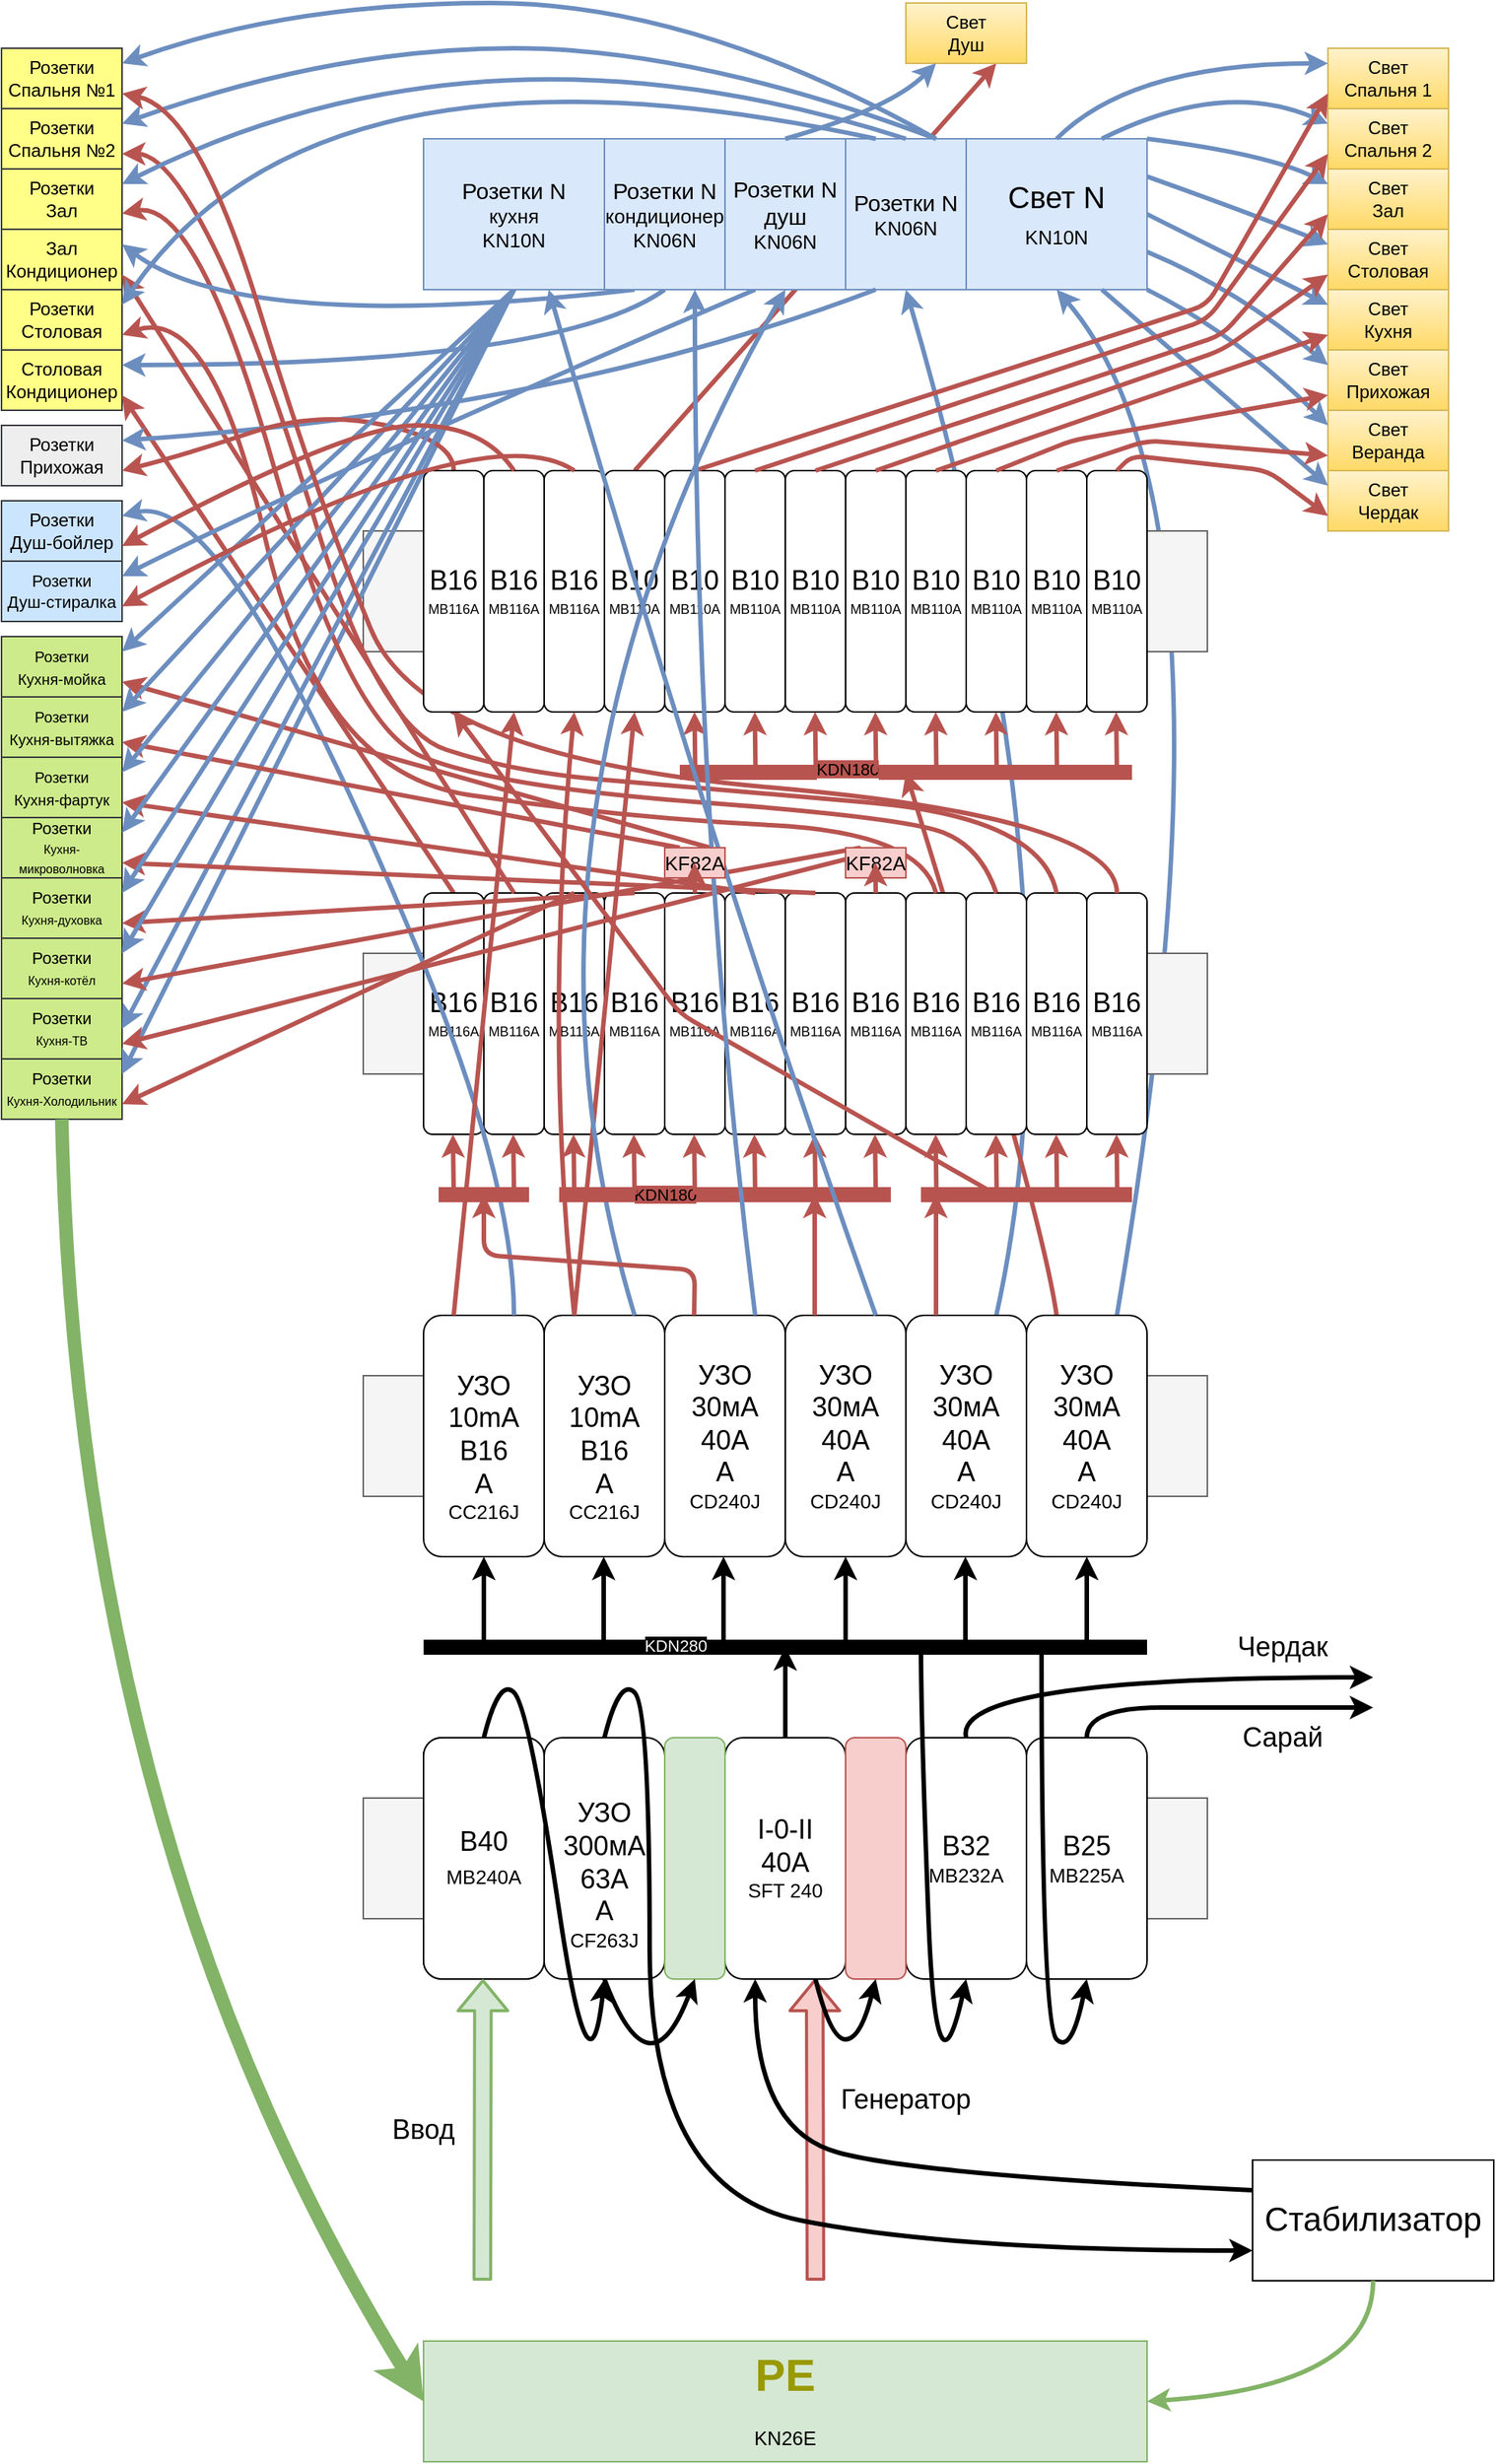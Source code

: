 <mxfile version="13.6.3" type="github">
  <diagram id="LkfhWpor7lDu-k25dBGM" name="Версия 2">
    <mxGraphModel dx="1520" dy="1008" grid="1" gridSize="10" guides="1" tooltips="1" connect="1" arrows="1" fold="1" page="1" pageScale="1" pageWidth="1169" pageHeight="1654" math="0" shadow="0">
      <root>
        <mxCell id="1T-89taB87COxcUD3kPp-0" />
        <mxCell id="1T-89taB87COxcUD3kPp-1" parent="1T-89taB87COxcUD3kPp-0" />
        <mxCell id="nQWJmpluUFZDyjNe52Zx-113" value="" style="endArrow=classic;html=1;strokeWidth=3;entryX=0.75;entryY=1;entryDx=0;entryDy=0;fillColor=#f8cecc;strokeColor=#b85450;" parent="1T-89taB87COxcUD3kPp-1" target="tsX-wB04UhycCPOWPUZV-16" edge="1">
          <mxGeometry width="50" height="50" relative="1" as="geometry">
            <mxPoint x="460.08" y="320" as="sourcePoint" />
            <mxPoint x="459.58" y="280" as="targetPoint" />
          </mxGeometry>
        </mxCell>
        <mxCell id="nQWJmpluUFZDyjNe52Zx-108" value="" style="curved=1;endArrow=classic;html=1;strokeWidth=3;fillColor=#dae8fc;strokeColor=#6c8ebf;exitX=0.75;exitY=0;exitDx=0;exitDy=0;entryX=0.5;entryY=1;entryDx=0;entryDy=0;" parent="1T-89taB87COxcUD3kPp-1" source="nQWJmpluUFZDyjNe52Zx-0" target="tsX-wB04UhycCPOWPUZV-2" edge="1">
          <mxGeometry width="50" height="50" relative="1" as="geometry">
            <mxPoint x="790" y="890" as="sourcePoint" />
            <mxPoint x="770" y="210" as="targetPoint" />
            <Array as="points">
              <mxPoint x="760" y="610" />
            </Array>
          </mxGeometry>
        </mxCell>
        <mxCell id="tsX-wB04UhycCPOWPUZV-1" value="" style="curved=1;endArrow=classic;html=1;strokeWidth=3;fillColor=#f8cecc;strokeColor=#b85450;exitX=0.25;exitY=0;exitDx=0;exitDy=0;" parent="1T-89taB87COxcUD3kPp-1" source="gXGEx_JHsCBYrGABIQa0-3" edge="1">
          <mxGeometry width="50" height="50" relative="1" as="geometry">
            <mxPoint x="500" y="960" as="sourcePoint" />
            <mxPoint x="640" y="520" as="targetPoint" />
            <Array as="points">
              <mxPoint x="730" y="810" />
            </Array>
          </mxGeometry>
        </mxCell>
        <mxCell id="gXGEx_JHsCBYrGABIQa0-18" value="" style="shape=flexArrow;endArrow=classic;html=1;strokeWidth=2;fillColor=#f8cecc;strokeColor=#b85450;" parent="1T-89taB87COxcUD3kPp-1" edge="1">
          <mxGeometry width="50" height="50" relative="1" as="geometry">
            <mxPoint x="580" y="1520" as="sourcePoint" />
            <mxPoint x="579.5" y="1320" as="targetPoint" />
          </mxGeometry>
        </mxCell>
        <mxCell id="tsX-wB04UhycCPOWPUZV-8" value="" style="curved=1;endArrow=classic;html=1;strokeWidth=3;fillColor=#dae8fc;strokeColor=#6c8ebf;exitX=0.75;exitY=0;exitDx=0;exitDy=0;entryX=0.5;entryY=1;entryDx=0;entryDy=0;" parent="1T-89taB87COxcUD3kPp-1" source="gXGEx_JHsCBYrGABIQa0-3" target="tsX-wB04UhycCPOWPUZV-4" edge="1">
          <mxGeometry width="50" height="50" relative="1" as="geometry">
            <mxPoint x="863.24" y="870" as="sourcePoint" />
            <mxPoint x="850.005" y="470" as="targetPoint" />
            <Array as="points">
              <mxPoint x="870" y="350" />
            </Array>
          </mxGeometry>
        </mxCell>
        <mxCell id="tsX-wB04UhycCPOWPUZV-14" value="" style="rounded=0;whiteSpace=wrap;html=1;fillColor=#f5f5f5;strokeColor=#666666;fontColor=#333333;" parent="1T-89taB87COxcUD3kPp-1" vertex="1">
          <mxGeometry x="280" y="360" width="560" height="80" as="geometry" />
        </mxCell>
        <mxCell id="tsX-wB04UhycCPOWPUZV-13" value="" style="rounded=0;whiteSpace=wrap;html=1;fillColor=#f5f5f5;strokeColor=#666666;fontColor=#333333;" parent="1T-89taB87COxcUD3kPp-1" vertex="1">
          <mxGeometry x="280" y="640" width="560" height="80" as="geometry" />
        </mxCell>
        <mxCell id="tsX-wB04UhycCPOWPUZV-12" value="" style="rounded=0;whiteSpace=wrap;html=1;fillColor=#f5f5f5;strokeColor=#666666;fontColor=#333333;" parent="1T-89taB87COxcUD3kPp-1" vertex="1">
          <mxGeometry x="280" y="920" width="560" height="80" as="geometry" />
        </mxCell>
        <mxCell id="tsX-wB04UhycCPOWPUZV-11" value="" style="rounded=0;whiteSpace=wrap;html=1;fillColor=#f5f5f5;strokeColor=#666666;fontColor=#333333;" parent="1T-89taB87COxcUD3kPp-1" vertex="1">
          <mxGeometry x="280" y="1200" width="560" height="80" as="geometry" />
        </mxCell>
        <mxCell id="gXGEx_JHsCBYrGABIQa0-0" value="" style="rounded=1;whiteSpace=wrap;html=1;" parent="1T-89taB87COxcUD3kPp-1" vertex="1">
          <mxGeometry x="320" y="1160" width="80" height="160" as="geometry" />
        </mxCell>
        <mxCell id="gXGEx_JHsCBYrGABIQa0-1" value="&lt;div style=&quot;font-size: 18px&quot;&gt;&lt;font style=&quot;font-size: 18px&quot;&gt;&lt;b&gt;&lt;font style=&quot;font-size: 18px&quot;&gt;&lt;br&gt;&lt;/font&gt;&lt;/b&gt;&lt;/font&gt;&lt;/div&gt;&lt;div style=&quot;font-size: 18px&quot;&gt;&lt;font style=&quot;font-size: 18px&quot;&gt;&lt;font style=&quot;font-size: 18px&quot;&gt;УЗО&lt;/font&gt;&lt;/font&gt;&lt;/div&gt;&lt;div style=&quot;font-size: 18px&quot;&gt;&lt;font style=&quot;font-size: 18px&quot;&gt;&lt;font style=&quot;font-size: 18px&quot;&gt;300мА&lt;/font&gt;&lt;/font&gt;&lt;/div&gt;&lt;div style=&quot;font-size: 18px&quot;&gt;&lt;font style=&quot;font-size: 18px&quot;&gt;&lt;font style=&quot;font-size: 18px&quot;&gt;63А&lt;/font&gt;&lt;/font&gt;&lt;/div&gt;&lt;div style=&quot;font-size: 18px&quot;&gt;&lt;font style=&quot;font-size: 18px&quot;&gt;&lt;font style=&quot;font-size: 18px&quot;&gt;А&lt;/font&gt;&lt;/font&gt;&lt;br&gt;&lt;/div&gt;&lt;div&gt;&lt;span style=&quot;font-size: 13px ; color: #000000 ; font-weight: normal ; text-decoration: none ; font-family: &amp;#34;arial&amp;#34; ; font-style: normal&quot;&gt;CF263J&lt;/span&gt;&lt;/div&gt;" style="rounded=1;whiteSpace=wrap;html=1;" parent="1T-89taB87COxcUD3kPp-1" vertex="1">
          <mxGeometry x="400" y="1160" width="80" height="160" as="geometry" />
        </mxCell>
        <mxCell id="gXGEx_JHsCBYrGABIQa0-2" value="&lt;div style=&quot;font-size: 18px&quot;&gt;&lt;span style=&quot;color: rgb(0 , 0 , 0) ; font-weight: normal ; text-decoration: none ; font-family: &amp;#34;arial&amp;#34; ; font-style: normal&quot;&gt;&lt;font style=&quot;font-size: 18px&quot;&gt;B32&lt;/font&gt;&lt;br&gt;&lt;/span&gt;&lt;/div&gt;&lt;div&gt;&lt;span style=&quot;font-size: 13px ; color: #000000 ; font-weight: normal ; text-decoration: none ; font-family: &amp;#34;arial&amp;#34; ; font-style: normal&quot;&gt; MB232A&lt;/span&gt;&lt;/div&gt;" style="rounded=1;whiteSpace=wrap;html=1;" parent="1T-89taB87COxcUD3kPp-1" vertex="1">
          <mxGeometry x="640" y="1160" width="80" height="160" as="geometry" />
        </mxCell>
        <mxCell id="gXGEx_JHsCBYrGABIQa0-3" value="&lt;div style=&quot;font-size: 18px&quot;&gt;&lt;font style=&quot;font-size: 18px&quot;&gt;&lt;span style=&quot;color: rgb(0 , 0 , 0) ; font-weight: normal ; text-decoration: none ; font-family: &amp;#34;arial&amp;#34; ; font-style: normal&quot;&gt;УЗО&lt;/span&gt;&lt;/font&gt;&lt;/div&gt;&lt;div style=&quot;font-size: 18px&quot;&gt;&lt;font style=&quot;font-size: 18px&quot;&gt;&lt;span style=&quot;color: rgb(0 , 0 , 0) ; font-weight: normal ; text-decoration: none ; font-family: &amp;#34;arial&amp;#34; ; font-style: normal&quot;&gt;30мА&lt;/span&gt;&lt;/font&gt;&lt;/div&gt;&lt;div style=&quot;font-size: 18px&quot;&gt;&lt;font style=&quot;font-size: 18px&quot;&gt;&lt;span style=&quot;color: rgb(0 , 0 , 0) ; font-weight: normal ; text-decoration: none ; font-family: &amp;#34;arial&amp;#34; ; font-style: normal&quot;&gt;40А&lt;/span&gt;&lt;/font&gt;&lt;/div&gt;&lt;div style=&quot;font-size: 18px&quot;&gt;&lt;span style=&quot;color: rgb(0 , 0 , 0) ; font-weight: normal ; text-decoration: none ; font-family: &amp;#34;arial&amp;#34; ; font-style: normal&quot;&gt;&lt;font style=&quot;font-size: 18px&quot;&gt;А&lt;/font&gt;&lt;br&gt;&lt;/span&gt;&lt;/div&gt;&lt;div&gt;&lt;span style=&quot;font-size: 13px ; color: #000000 ; font-weight: normal ; text-decoration: none ; font-family: &amp;#34;arial&amp;#34; ; font-style: normal&quot;&gt;CD240J&lt;/span&gt;&lt;/div&gt;" style="rounded=1;whiteSpace=wrap;html=1;" parent="1T-89taB87COxcUD3kPp-1" vertex="1">
          <mxGeometry x="720" y="880" width="80" height="160" as="geometry" />
        </mxCell>
        <mxCell id="gXGEx_JHsCBYrGABIQa0-7" value="&lt;div&gt;&lt;font style=&quot;font-size: 18px&quot;&gt;B40&lt;/font&gt;&lt;br&gt;&lt;font style=&quot;font-size: 18px&quot;&gt;&lt;span style=&quot;font-size: 13px ; color: #000000 ; font-weight: normal ; text-decoration: none ; font-family: &amp;#34;arial&amp;#34; ; font-style: normal&quot;&gt;MB240A&lt;/span&gt;&lt;/font&gt;&lt;/div&gt;" style="rounded=1;whiteSpace=wrap;html=1;" parent="1T-89taB87COxcUD3kPp-1" vertex="1">
          <mxGeometry x="320" y="1160" width="80" height="160" as="geometry" />
        </mxCell>
        <mxCell id="gXGEx_JHsCBYrGABIQa0-9" value="&lt;div&gt;&lt;br&gt;&lt;/div&gt;&lt;div style=&quot;font-size: 18px&quot;&gt;&lt;font style=&quot;font-size: 18px&quot;&gt;УЗО&lt;/font&gt;&lt;br&gt;&lt;/div&gt;&lt;div style=&quot;font-size: 18px&quot;&gt;&lt;span style=&quot;color: rgb(0 , 0 , 0) ; font-weight: normal ; text-decoration: none ; font-family: &amp;#34;arial&amp;#34; ; font-style: normal&quot;&gt;&lt;font style=&quot;font-size: 18px&quot;&gt;10mA&lt;/font&gt;&lt;/span&gt;&lt;br&gt;&lt;span style=&quot;color: rgb(0 , 0 , 0) ; font-weight: normal ; text-decoration: none ; font-family: &amp;#34;arial&amp;#34; ; font-style: normal&quot;&gt;&lt;font style=&quot;font-size: 18px&quot;&gt;&lt;span style=&quot;color: rgb(0 , 0 , 0) ; font-weight: normal ; text-decoration: none ; font-family: &amp;#34;arial&amp;#34; ; font-style: normal&quot;&gt;B16&lt;/span&gt;&lt;/font&gt;&lt;/span&gt;&lt;/div&gt;&lt;div style=&quot;font-size: 18px&quot;&gt;&lt;span style=&quot;color: rgb(0 , 0 , 0) ; font-weight: normal ; text-decoration: none ; font-family: &amp;#34;arial&amp;#34; ; font-style: normal&quot;&gt;&lt;font style=&quot;font-size: 18px&quot;&gt;&lt;span style=&quot;color: rgb(0 , 0 , 0) ; font-weight: normal ; text-decoration: none ; font-family: &amp;#34;arial&amp;#34; ; font-style: normal&quot;&gt;А&lt;br&gt;&lt;/span&gt;&lt;/font&gt;&lt;/span&gt;&lt;/div&gt;&lt;div&gt;&lt;span style=&quot;font-size: 13px ; color: #000000 ; font-weight: normal ; text-decoration: none ; font-family: &amp;#34;arial&amp;#34; ; font-style: normal&quot;&gt;CC216J&lt;/span&gt;&lt;br&gt;&lt;span style=&quot;font-size: 13px ; color: #000000 ; font-weight: normal ; text-decoration: none ; font-family: &amp;#34;arial&amp;#34; ; font-style: normal&quot;&gt;&lt;/span&gt;&lt;/div&gt;" style="rounded=1;whiteSpace=wrap;html=1;" parent="1T-89taB87COxcUD3kPp-1" vertex="1">
          <mxGeometry x="320" y="880" width="80" height="160" as="geometry" />
        </mxCell>
        <mxCell id="gXGEx_JHsCBYrGABIQa0-10" value="&lt;div style=&quot;font-size: 18px&quot;&gt;&lt;span style=&quot;color: rgb(0 , 0 , 0) ; font-weight: normal ; text-decoration: none ; font-family: &amp;#34;arial&amp;#34; ; font-style: normal&quot;&gt;I-0-II&lt;br&gt;&lt;/span&gt;&lt;/div&gt;&lt;div style=&quot;font-size: 18px&quot;&gt;&lt;span style=&quot;color: rgb(0 , 0 , 0) ; font-weight: normal ; text-decoration: none ; font-family: &amp;#34;arial&amp;#34; ; font-style: normal&quot;&gt;40A&lt;br&gt;&lt;/span&gt;&lt;/div&gt;&lt;div&gt;&lt;span style=&quot;font-size: 13px ; color: #000000 ; font-weight: normal ; text-decoration: none ; font-family: &amp;#34;arial&amp;#34; ; font-style: normal&quot;&gt;SFT 240&lt;/span&gt;&lt;/div&gt;" style="rounded=1;whiteSpace=wrap;html=1;" parent="1T-89taB87COxcUD3kPp-1" vertex="1">
          <mxGeometry x="520" y="1160" width="80" height="160" as="geometry" />
        </mxCell>
        <mxCell id="gXGEx_JHsCBYrGABIQa0-11" value="&lt;div style=&quot;font-size: 18px&quot;&gt;&lt;span style=&quot;color: rgb(0 , 0 , 0) ; font-weight: normal ; text-decoration: none ; font-family: &amp;#34;arial&amp;#34; ; font-style: normal&quot;&gt;&lt;font style=&quot;font-size: 18px&quot;&gt;B25&lt;/font&gt;&lt;br&gt;&lt;/span&gt;&lt;/div&gt;&lt;div&gt;&lt;span style=&quot;font-size: 13px ; color: #000000 ; font-weight: normal ; text-decoration: none ; font-family: &amp;#34;arial&amp;#34; ; font-style: normal&quot;&gt;MB225A&lt;/span&gt;&lt;/div&gt;" style="rounded=1;whiteSpace=wrap;html=1;" parent="1T-89taB87COxcUD3kPp-1" vertex="1">
          <mxGeometry x="720" y="1160" width="80" height="160" as="geometry" />
        </mxCell>
        <mxCell id="gXGEx_JHsCBYrGABIQa0-12" value="" style="rounded=1;whiteSpace=wrap;html=1;fillColor=#d5e8d4;strokeColor=#82b366;" parent="1T-89taB87COxcUD3kPp-1" vertex="1">
          <mxGeometry x="480" y="1160" width="40" height="160" as="geometry" />
        </mxCell>
        <mxCell id="gXGEx_JHsCBYrGABIQa0-13" value="" style="rounded=1;whiteSpace=wrap;html=1;fillColor=#f8cecc;strokeColor=#b85450;" parent="1T-89taB87COxcUD3kPp-1" vertex="1">
          <mxGeometry x="600" y="1160" width="40" height="160" as="geometry" />
        </mxCell>
        <mxCell id="gXGEx_JHsCBYrGABIQa0-14" value="" style="shape=flexArrow;endArrow=classic;html=1;strokeWidth=2;fillColor=#d5e8d4;strokeColor=#82b366;" parent="1T-89taB87COxcUD3kPp-1" edge="1">
          <mxGeometry width="50" height="50" relative="1" as="geometry">
            <mxPoint x="359" y="1520" as="sourcePoint" />
            <mxPoint x="359.41" y="1320" as="targetPoint" />
          </mxGeometry>
        </mxCell>
        <mxCell id="gXGEx_JHsCBYrGABIQa0-15" value="" style="curved=1;endArrow=classic;html=1;strokeWidth=3;exitX=0.5;exitY=0;exitDx=0;exitDy=0;entryX=0.5;entryY=1;entryDx=0;entryDy=0;" parent="1T-89taB87COxcUD3kPp-1" source="gXGEx_JHsCBYrGABIQa0-7" target="gXGEx_JHsCBYrGABIQa0-1" edge="1">
          <mxGeometry width="50" height="50" relative="1" as="geometry">
            <mxPoint x="600" y="1230" as="sourcePoint" />
            <mxPoint x="650" y="1180" as="targetPoint" />
            <Array as="points">
              <mxPoint x="370" y="1120" />
              <mxPoint x="390" y="1140" />
              <mxPoint x="430" y="1410" />
            </Array>
          </mxGeometry>
        </mxCell>
        <mxCell id="gXGEx_JHsCBYrGABIQa0-16" value="" style="curved=1;endArrow=classic;html=1;strokeWidth=3;exitX=0.5;exitY=0;exitDx=0;exitDy=0;entryX=0;entryY=0.75;entryDx=0;entryDy=0;" parent="1T-89taB87COxcUD3kPp-1" target="tsX-wB04UhycCPOWPUZV-39" edge="1">
          <mxGeometry width="50" height="50" relative="1" as="geometry">
            <mxPoint x="440.0" y="1160" as="sourcePoint" />
            <mxPoint x="520.0" y="1320" as="targetPoint" />
            <Array as="points">
              <mxPoint x="450" y="1120" />
              <mxPoint x="470" y="1140" />
              <mxPoint x="470" y="1460" />
              <mxPoint x="670" y="1500" />
            </Array>
          </mxGeometry>
        </mxCell>
        <mxCell id="gXGEx_JHsCBYrGABIQa0-17" value="" style="curved=1;endArrow=classic;html=1;strokeWidth=3;exitX=0.5;exitY=1;exitDx=0;exitDy=0;entryX=0.5;entryY=1;entryDx=0;entryDy=0;" parent="1T-89taB87COxcUD3kPp-1" source="gXGEx_JHsCBYrGABIQa0-1" target="gXGEx_JHsCBYrGABIQa0-12" edge="1">
          <mxGeometry width="50" height="50" relative="1" as="geometry">
            <mxPoint x="600" y="1230" as="sourcePoint" />
            <mxPoint x="650" y="1180" as="targetPoint" />
            <Array as="points">
              <mxPoint x="470" y="1400" />
            </Array>
          </mxGeometry>
        </mxCell>
        <mxCell id="gXGEx_JHsCBYrGABIQa0-19" value="" style="curved=1;endArrow=classic;html=1;strokeWidth=3;entryX=0.5;entryY=1;entryDx=0;entryDy=0;" parent="1T-89taB87COxcUD3kPp-1" target="gXGEx_JHsCBYrGABIQa0-13" edge="1">
          <mxGeometry width="50" height="50" relative="1" as="geometry">
            <mxPoint x="580.0" y="1320" as="sourcePoint" />
            <mxPoint x="650" y="1180" as="targetPoint" />
            <Array as="points">
              <mxPoint x="590" y="1360" />
              <mxPoint x="610" y="1360" />
            </Array>
          </mxGeometry>
        </mxCell>
        <mxCell id="gXGEx_JHsCBYrGABIQa0-20" value="" style="curved=1;endArrow=classic;html=1;strokeWidth=3;entryX=0.5;entryY=1;entryDx=0;entryDy=0;" parent="1T-89taB87COxcUD3kPp-1" target="gXGEx_JHsCBYrGABIQa0-2" edge="1">
          <mxGeometry width="50" height="50" relative="1" as="geometry">
            <mxPoint x="650.0" y="1100" as="sourcePoint" />
            <mxPoint x="660.0" y="1320" as="targetPoint" />
            <Array as="points">
              <mxPoint x="650" y="1150" />
              <mxPoint x="660" y="1410" />
            </Array>
          </mxGeometry>
        </mxCell>
        <mxCell id="gXGEx_JHsCBYrGABIQa0-21" value="" style="curved=1;endArrow=classic;html=1;strokeWidth=3;entryX=0.5;entryY=1;entryDx=0;entryDy=0;" parent="1T-89taB87COxcUD3kPp-1" target="gXGEx_JHsCBYrGABIQa0-11" edge="1">
          <mxGeometry width="50" height="50" relative="1" as="geometry">
            <mxPoint x="730.0" y="1100" as="sourcePoint" />
            <mxPoint x="630.0" y="1330" as="targetPoint" />
            <Array as="points">
              <mxPoint x="730" y="1350" />
              <mxPoint x="750" y="1370" />
            </Array>
          </mxGeometry>
        </mxCell>
        <mxCell id="gXGEx_JHsCBYrGABIQa0-22" value="" style="endArrow=none;html=1;strokeWidth=10;" parent="1T-89taB87COxcUD3kPp-1" edge="1">
          <mxGeometry width="50" height="50" relative="1" as="geometry">
            <mxPoint x="320" y="1100" as="sourcePoint" />
            <mxPoint x="800.0" y="1100" as="targetPoint" />
          </mxGeometry>
        </mxCell>
        <mxCell id="caf3lAcnGgKeYXmyDuDW-0" value="&lt;span style=&quot;background-color: rgb(0 , 0 , 0)&quot;&gt;&lt;font color=&quot;#FFFFFF&quot;&gt;KDN280&lt;/font&gt;&lt;/span&gt;" style="edgeLabel;html=1;align=center;verticalAlign=middle;resizable=0;points=[];" vertex="1" connectable="0" parent="gXGEx_JHsCBYrGABIQa0-22">
          <mxGeometry x="-0.304" y="1" relative="1" as="geometry">
            <mxPoint as="offset" />
          </mxGeometry>
        </mxCell>
        <mxCell id="gXGEx_JHsCBYrGABIQa0-23" value="" style="endArrow=classic;html=1;strokeWidth=3;exitX=0.5;exitY=0;exitDx=0;exitDy=0;" parent="1T-89taB87COxcUD3kPp-1" source="gXGEx_JHsCBYrGABIQa0-10" edge="1">
          <mxGeometry width="50" height="50" relative="1" as="geometry">
            <mxPoint x="600" y="1230" as="sourcePoint" />
            <mxPoint x="560.0" y="1100" as="targetPoint" />
          </mxGeometry>
        </mxCell>
        <mxCell id="gXGEx_JHsCBYrGABIQa0-24" value="" style="endArrow=classic;html=1;strokeWidth=3;entryX=0.5;entryY=1;entryDx=0;entryDy=0;" parent="1T-89taB87COxcUD3kPp-1" target="gXGEx_JHsCBYrGABIQa0-9" edge="1">
          <mxGeometry width="50" height="50" relative="1" as="geometry">
            <mxPoint x="360" y="1100" as="sourcePoint" />
            <mxPoint x="890.0" y="1110" as="targetPoint" />
          </mxGeometry>
        </mxCell>
        <mxCell id="gXGEx_JHsCBYrGABIQa0-25" value="" style="endArrow=classic;html=1;strokeWidth=3;entryX=0.5;entryY=1;entryDx=0;entryDy=0;" parent="1T-89taB87COxcUD3kPp-1" edge="1">
          <mxGeometry width="50" height="50" relative="1" as="geometry">
            <mxPoint x="760.0" y="1100" as="sourcePoint" />
            <mxPoint x="760.0" y="1040" as="targetPoint" />
          </mxGeometry>
        </mxCell>
        <mxCell id="gXGEx_JHsCBYrGABIQa0-30" value="" style="curved=1;endArrow=classic;html=1;strokeWidth=3;exitX=0.5;exitY=0;exitDx=0;exitDy=0;" parent="1T-89taB87COxcUD3kPp-1" source="gXGEx_JHsCBYrGABIQa0-11" edge="1">
          <mxGeometry width="50" height="50" relative="1" as="geometry">
            <mxPoint x="880" y="1160" as="sourcePoint" />
            <mxPoint x="950" y="1140" as="targetPoint" />
            <Array as="points">
              <mxPoint x="760" y="1140" />
              <mxPoint x="860" y="1140" />
              <mxPoint x="910" y="1140" />
            </Array>
          </mxGeometry>
        </mxCell>
        <mxCell id="gXGEx_JHsCBYrGABIQa0-31" value="" style="curved=1;endArrow=classic;html=1;strokeWidth=3;exitX=0.5;exitY=0;exitDx=0;exitDy=0;" parent="1T-89taB87COxcUD3kPp-1" source="gXGEx_JHsCBYrGABIQa0-2" edge="1">
          <mxGeometry width="50" height="50" relative="1" as="geometry">
            <mxPoint x="690.0" y="1170" as="sourcePoint" />
            <mxPoint x="950.0" y="1120" as="targetPoint" />
            <Array as="points">
              <mxPoint x="670" y="1120" />
            </Array>
          </mxGeometry>
        </mxCell>
        <mxCell id="gXGEx_JHsCBYrGABIQa0-32" value="&lt;font style=&quot;font-size: 18px&quot;&gt;Ввод&lt;/font&gt;" style="text;html=1;strokeColor=none;fillColor=none;align=center;verticalAlign=middle;whiteSpace=wrap;rounded=0;" parent="1T-89taB87COxcUD3kPp-1" vertex="1">
          <mxGeometry x="300" y="1410" width="40" height="20" as="geometry" />
        </mxCell>
        <mxCell id="gXGEx_JHsCBYrGABIQa0-33" value="&lt;font style=&quot;font-size: 18px&quot;&gt;Генератор&lt;/font&gt;" style="text;html=1;strokeColor=none;fillColor=none;align=center;verticalAlign=middle;whiteSpace=wrap;rounded=0;" parent="1T-89taB87COxcUD3kPp-1" vertex="1">
          <mxGeometry x="600" y="1390" width="80" height="20" as="geometry" />
        </mxCell>
        <mxCell id="gXGEx_JHsCBYrGABIQa0-34" value="&lt;font style=&quot;font-size: 18px&quot;&gt;Сарай&lt;/font&gt;" style="text;html=1;strokeColor=none;fillColor=none;align=center;verticalAlign=middle;whiteSpace=wrap;rounded=0;" parent="1T-89taB87COxcUD3kPp-1" vertex="1">
          <mxGeometry x="850" y="1150" width="80" height="20" as="geometry" />
        </mxCell>
        <mxCell id="gXGEx_JHsCBYrGABIQa0-35" value="&lt;font style=&quot;font-size: 18px&quot;&gt;Чердак&lt;/font&gt;" style="text;html=1;strokeColor=none;fillColor=none;align=center;verticalAlign=middle;whiteSpace=wrap;rounded=0;" parent="1T-89taB87COxcUD3kPp-1" vertex="1">
          <mxGeometry x="850" y="1090" width="80" height="20" as="geometry" />
        </mxCell>
        <mxCell id="gXGEx_JHsCBYrGABIQa0-36" value="&lt;font color=&quot;#999900&quot;&gt;&lt;b&gt;&lt;font style=&quot;font-size: 30px&quot;&gt;PE &lt;/font&gt;&lt;/b&gt;&lt;/font&gt;&lt;br&gt;&lt;div&gt;&lt;font color=&quot;#999900&quot;&gt;&lt;b&gt;&lt;font style=&quot;font-size: 30px&quot;&gt;&lt;span style=&quot;font-size: 13px ; color: #000000 ; font-weight: normal ; text-decoration: none ; font-family: &amp;#34;arial&amp;#34; ; font-style: normal&quot;&gt;KN26E&lt;/span&gt;&lt;/font&gt;&lt;/b&gt;&lt;/font&gt;&lt;/div&gt;" style="rounded=0;whiteSpace=wrap;html=1;fillColor=#d5e8d4;strokeColor=#82b366;" parent="1T-89taB87COxcUD3kPp-1" vertex="1">
          <mxGeometry x="320" y="1560" width="480" height="80" as="geometry" />
        </mxCell>
        <mxCell id="tsX-wB04UhycCPOWPUZV-0" value="&lt;div&gt;&lt;span style=&quot;font-size: 13px ; color: #000000 ; font-weight: normal ; text-decoration: none ; font-family: &amp;#34;arial&amp;#34; ; font-style: normal&quot;&gt;&lt;font style=&quot;font-size: 18px&quot;&gt;B10&lt;/font&gt;&lt;br&gt;&lt;/span&gt;&lt;/div&gt;&lt;div&gt;&lt;font size=&quot;1&quot;&gt;&lt;span style=&quot;font-size: 9px ; color: rgb(0 , 0 , 0) ; font-weight: normal ; text-decoration: none ; font-family: &amp;#34;arial&amp;#34; ; font-style: normal&quot;&gt;MB110A&lt;/span&gt;&lt;/font&gt;&lt;/div&gt;" style="rounded=1;whiteSpace=wrap;html=1;" parent="1T-89taB87COxcUD3kPp-1" vertex="1">
          <mxGeometry x="760" y="320" width="40" height="160" as="geometry" />
        </mxCell>
        <mxCell id="tsX-wB04UhycCPOWPUZV-2" value="&lt;div style=&quot;font-size: 15px&quot;&gt;&lt;font style=&quot;font-size: 15px&quot;&gt;Розетки N&lt;/font&gt;&lt;/div&gt;&lt;div style=&quot;font-size: 13px&quot;&gt;&lt;font style=&quot;font-size: 13px&quot;&gt;KN06N&lt;br&gt;&lt;/font&gt;&lt;/div&gt;" style="rounded=0;whiteSpace=wrap;html=1;fillColor=#dae8fc;strokeColor=#6c8ebf;" parent="1T-89taB87COxcUD3kPp-1" vertex="1">
          <mxGeometry x="600" y="100" width="80" height="100" as="geometry" />
        </mxCell>
        <mxCell id="tsX-wB04UhycCPOWPUZV-4" value="&lt;div&gt;&lt;font style=&quot;font-size: 20px&quot;&gt;Свет N&lt;/font&gt;&lt;br&gt;&lt;font style=&quot;font-size: 20px&quot;&gt;&lt;span style=&quot;font-size: 13px ; color: #000000 ; font-weight: normal ; text-decoration: none ; font-family: &amp;#34;arial&amp;#34; ; font-style: normal&quot;&gt;KN10N&lt;/span&gt;&lt;/font&gt;&lt;/div&gt;" style="rounded=0;whiteSpace=wrap;html=1;fillColor=#dae8fc;strokeColor=#6c8ebf;" parent="1T-89taB87COxcUD3kPp-1" vertex="1">
          <mxGeometry x="680" y="100" width="120" height="100" as="geometry" />
        </mxCell>
        <mxCell id="tsX-wB04UhycCPOWPUZV-15" value="&lt;div&gt;Свет&lt;/div&gt;&lt;div&gt;Спальня 1&lt;br&gt;&lt;/div&gt;" style="rounded=0;whiteSpace=wrap;html=1;fillColor=#fff2cc;strokeColor=#d6b656;gradientColor=#ffd966;" parent="1T-89taB87COxcUD3kPp-1" vertex="1">
          <mxGeometry x="920" y="40" width="80" height="40" as="geometry" />
        </mxCell>
        <mxCell id="tsX-wB04UhycCPOWPUZV-16" value="&lt;div&gt;Свет&lt;/div&gt;&lt;div&gt;Душ&lt;br&gt;&lt;/div&gt;" style="rounded=0;whiteSpace=wrap;html=1;fillColor=#fff2cc;strokeColor=#d6b656;gradientColor=#ffd966;" parent="1T-89taB87COxcUD3kPp-1" vertex="1">
          <mxGeometry x="640" y="10" width="80" height="40" as="geometry" />
        </mxCell>
        <mxCell id="tsX-wB04UhycCPOWPUZV-17" value="&lt;div&gt;Розетки&lt;/div&gt;&lt;div&gt;Спальня №1&lt;br&gt;&lt;/div&gt;" style="rounded=0;whiteSpace=wrap;html=1;fillColor=#ffff88;strokeColor=#36393d;" parent="1T-89taB87COxcUD3kPp-1" vertex="1">
          <mxGeometry x="40" y="40" width="80" height="40" as="geometry" />
        </mxCell>
        <mxCell id="tsX-wB04UhycCPOWPUZV-18" value="&lt;div&gt;Розетки&lt;/div&gt;&lt;div&gt;Зал&lt;br&gt;&lt;/div&gt;" style="rounded=0;whiteSpace=wrap;html=1;fillColor=#ffff88;strokeColor=#36393d;" parent="1T-89taB87COxcUD3kPp-1" vertex="1">
          <mxGeometry x="40" y="120" width="80" height="40" as="geometry" />
        </mxCell>
        <mxCell id="tsX-wB04UhycCPOWPUZV-19" value="&lt;div&gt;Розетки&lt;/div&gt;&lt;div&gt;Спальня №2&lt;br&gt;&lt;/div&gt;" style="rounded=0;whiteSpace=wrap;html=1;fillColor=#ffff88;strokeColor=#36393d;" parent="1T-89taB87COxcUD3kPp-1" vertex="1">
          <mxGeometry x="40" y="80" width="80" height="40" as="geometry" />
        </mxCell>
        <mxCell id="tsX-wB04UhycCPOWPUZV-20" value="&lt;div&gt;Розетки&lt;/div&gt;&lt;div&gt;Столовая&lt;br&gt;&lt;/div&gt;" style="rounded=0;whiteSpace=wrap;html=1;fillColor=#ffff88;strokeColor=#36393d;" parent="1T-89taB87COxcUD3kPp-1" vertex="1">
          <mxGeometry x="40" y="200" width="80" height="40" as="geometry" />
        </mxCell>
        <mxCell id="tsX-wB04UhycCPOWPUZV-21" value="&lt;div&gt;Розетки&lt;/div&gt;&lt;div&gt;Прихожая&lt;br&gt;&lt;/div&gt;" style="rounded=0;whiteSpace=wrap;html=1;fillColor=#eeeeee;strokeColor=#36393d;" parent="1T-89taB87COxcUD3kPp-1" vertex="1">
          <mxGeometry x="40" y="290" width="80" height="40" as="geometry" />
        </mxCell>
        <mxCell id="tsX-wB04UhycCPOWPUZV-22" value="&lt;div&gt;Розетки&lt;/div&gt;&lt;div&gt;Душ-бойлер&lt;br&gt;&lt;/div&gt;" style="rounded=0;whiteSpace=wrap;html=1;fillColor=#cce5ff;strokeColor=#36393d;" parent="1T-89taB87COxcUD3kPp-1" vertex="1">
          <mxGeometry x="40" y="340" width="80" height="40" as="geometry" />
        </mxCell>
        <mxCell id="tsX-wB04UhycCPOWPUZV-23" value="&lt;div style=&quot;font-size: 11px&quot;&gt;Розетки&lt;/div&gt;&lt;div style=&quot;font-size: 11px&quot;&gt;&lt;font style=&quot;font-size: 11px&quot;&gt;Душ-стиралка&lt;/font&gt;&lt;br&gt;&lt;/div&gt;" style="rounded=0;whiteSpace=wrap;html=1;fillColor=#cce5ff;strokeColor=#36393d;" parent="1T-89taB87COxcUD3kPp-1" vertex="1">
          <mxGeometry x="40" y="380" width="80" height="40" as="geometry" />
        </mxCell>
        <mxCell id="tsX-wB04UhycCPOWPUZV-24" value="&lt;div&gt;&lt;font style=&quot;font-size: 10px&quot;&gt;Розетки&lt;/font&gt;&lt;/div&gt;&lt;div&gt;&lt;font style=&quot;font-size: 10px&quot;&gt;Кухня-мойка&lt;br&gt;&lt;/font&gt;&lt;/div&gt;" style="rounded=0;whiteSpace=wrap;html=1;fillColor=#cdeb8b;strokeColor=#36393d;" parent="1T-89taB87COxcUD3kPp-1" vertex="1">
          <mxGeometry x="40" y="430" width="80" height="40" as="geometry" />
        </mxCell>
        <mxCell id="tsX-wB04UhycCPOWPUZV-25" value="&lt;div&gt;&lt;font style=&quot;font-size: 10px&quot;&gt;Розетки&lt;/font&gt;&lt;/div&gt;&lt;div&gt;&lt;font style=&quot;font-size: 10px&quot;&gt;Кухня-вытяжка&lt;br&gt;&lt;/font&gt;&lt;/div&gt;" style="rounded=0;whiteSpace=wrap;html=1;fillColor=#cdeb8b;strokeColor=#36393d;" parent="1T-89taB87COxcUD3kPp-1" vertex="1">
          <mxGeometry x="40" y="470" width="80" height="40" as="geometry" />
        </mxCell>
        <mxCell id="tsX-wB04UhycCPOWPUZV-26" value="&lt;div&gt;&lt;font style=&quot;font-size: 10px&quot;&gt;Розетки&lt;/font&gt;&lt;/div&gt;&lt;div&gt;&lt;font style=&quot;font-size: 10px&quot;&gt;Кухня-фартук&lt;br&gt;&lt;/font&gt;&lt;/div&gt;" style="rounded=0;whiteSpace=wrap;html=1;fillColor=#cdeb8b;strokeColor=#36393d;" parent="1T-89taB87COxcUD3kPp-1" vertex="1">
          <mxGeometry x="40" y="510" width="80" height="40" as="geometry" />
        </mxCell>
        <mxCell id="tsX-wB04UhycCPOWPUZV-27" value="&lt;div style=&quot;font-size: 11px&quot;&gt;&lt;font style=&quot;font-size: 11px&quot;&gt;Розетки&lt;/font&gt;&lt;/div&gt;&lt;div style=&quot;font-size: 11px&quot;&gt;&lt;font style=&quot;font-size: 11px&quot;&gt;&lt;font style=&quot;font-size: 8px&quot;&gt;Кухня-микроволновка&lt;/font&gt;&lt;br&gt;&lt;/font&gt;&lt;/div&gt;" style="rounded=0;whiteSpace=wrap;html=1;fillColor=#cdeb8b;strokeColor=#36393d;" parent="1T-89taB87COxcUD3kPp-1" vertex="1">
          <mxGeometry x="40" y="550" width="80" height="40" as="geometry" />
        </mxCell>
        <mxCell id="tsX-wB04UhycCPOWPUZV-28" value="&lt;div style=&quot;font-size: 11px&quot;&gt;&lt;font style=&quot;font-size: 11px&quot;&gt;Розетки&lt;/font&gt;&lt;/div&gt;&lt;div style=&quot;font-size: 11px&quot;&gt;&lt;font style=&quot;font-size: 11px&quot;&gt;&lt;font style=&quot;font-size: 8px&quot;&gt;Кухня-духовка&lt;/font&gt;&lt;br&gt;&lt;/font&gt;&lt;/div&gt;" style="rounded=0;whiteSpace=wrap;html=1;fillColor=#cdeb8b;strokeColor=#36393d;" parent="1T-89taB87COxcUD3kPp-1" vertex="1">
          <mxGeometry x="40" y="590" width="80" height="40" as="geometry" />
        </mxCell>
        <mxCell id="tsX-wB04UhycCPOWPUZV-29" value="&lt;div style=&quot;font-size: 11px&quot;&gt;&lt;font style=&quot;font-size: 11px&quot;&gt;Розетки&lt;/font&gt;&lt;/div&gt;&lt;div style=&quot;font-size: 11px&quot;&gt;&lt;font style=&quot;font-size: 11px&quot;&gt;&lt;font style=&quot;font-size: 8px&quot;&gt;Кухня-котёл&lt;/font&gt;&lt;br&gt;&lt;/font&gt;&lt;/div&gt;" style="rounded=0;whiteSpace=wrap;html=1;fillColor=#cdeb8b;strokeColor=#36393d;" parent="1T-89taB87COxcUD3kPp-1" vertex="1">
          <mxGeometry x="40" y="630" width="80" height="40" as="geometry" />
        </mxCell>
        <mxCell id="tsX-wB04UhycCPOWPUZV-30" value="&lt;div style=&quot;font-size: 11px&quot;&gt;&lt;font style=&quot;font-size: 11px&quot;&gt;Розетки&lt;/font&gt;&lt;/div&gt;&lt;div style=&quot;font-size: 11px&quot;&gt;&lt;font style=&quot;font-size: 11px&quot;&gt;&lt;font style=&quot;font-size: 8px&quot;&gt;Кухня-ТВ&lt;/font&gt;&lt;br&gt;&lt;/font&gt;&lt;/div&gt;" style="rounded=0;whiteSpace=wrap;html=1;fillColor=#cdeb8b;strokeColor=#36393d;" parent="1T-89taB87COxcUD3kPp-1" vertex="1">
          <mxGeometry x="40" y="670" width="80" height="40" as="geometry" />
        </mxCell>
        <mxCell id="tsX-wB04UhycCPOWPUZV-31" value="&lt;div style=&quot;font-size: 11px&quot;&gt;&lt;font style=&quot;font-size: 11px&quot;&gt;Розетки&lt;/font&gt;&lt;/div&gt;&lt;div style=&quot;font-size: 11px&quot;&gt;&lt;font style=&quot;font-size: 11px&quot;&gt;&lt;font style=&quot;font-size: 8px&quot;&gt;Кухня-Холодильник&lt;/font&gt;&lt;br&gt;&lt;/font&gt;&lt;/div&gt;" style="rounded=0;whiteSpace=wrap;html=1;fillColor=#cdeb8b;strokeColor=#36393d;" parent="1T-89taB87COxcUD3kPp-1" vertex="1">
          <mxGeometry x="40" y="710" width="80" height="40" as="geometry" />
        </mxCell>
        <mxCell id="tsX-wB04UhycCPOWPUZV-32" value="&lt;div&gt;Зал&lt;/div&gt;&lt;div&gt;Кондиционер&lt;br&gt;&lt;/div&gt;" style="rounded=0;whiteSpace=wrap;html=1;fillColor=#ffff88;strokeColor=#36393d;" parent="1T-89taB87COxcUD3kPp-1" vertex="1">
          <mxGeometry x="40" y="160" width="80" height="40" as="geometry" />
        </mxCell>
        <mxCell id="tsX-wB04UhycCPOWPUZV-33" value="&lt;div&gt;Столовая&lt;/div&gt;&lt;div&gt;Кондиционер&lt;br&gt;&lt;/div&gt;" style="rounded=0;whiteSpace=wrap;html=1;fillColor=#ffff88;strokeColor=#36393d;" parent="1T-89taB87COxcUD3kPp-1" vertex="1">
          <mxGeometry x="40" y="240" width="80" height="40" as="geometry" />
        </mxCell>
        <mxCell id="tsX-wB04UhycCPOWPUZV-34" value="" style="curved=1;endArrow=classic;html=1;strokeWidth=9;exitX=0.5;exitY=1;exitDx=0;exitDy=0;entryX=0;entryY=0.5;entryDx=0;entryDy=0;fillColor=#d5e8d4;strokeColor=#82b366;" parent="1T-89taB87COxcUD3kPp-1" source="tsX-wB04UhycCPOWPUZV-31" target="gXGEx_JHsCBYrGABIQa0-36" edge="1">
          <mxGeometry width="50" height="50" relative="1" as="geometry">
            <mxPoint x="-120" y="660" as="sourcePoint" />
            <mxPoint x="130" y="1180" as="targetPoint" />
            <Array as="points">
              <mxPoint x="90" y="1230" />
            </Array>
          </mxGeometry>
        </mxCell>
        <mxCell id="tsX-wB04UhycCPOWPUZV-36" value="" style="curved=1;endArrow=classic;html=1;strokeWidth=3;entryX=0;entryY=0.25;entryDx=0;entryDy=0;fillColor=#dae8fc;strokeColor=#6c8ebf;exitX=0.5;exitY=0;exitDx=0;exitDy=0;" parent="1T-89taB87COxcUD3kPp-1" source="tsX-wB04UhycCPOWPUZV-4" target="tsX-wB04UhycCPOWPUZV-15" edge="1">
          <mxGeometry width="50" height="50" relative="1" as="geometry">
            <mxPoint x="860" y="30" as="sourcePoint" />
            <mxPoint x="910" y="110" as="targetPoint" />
            <Array as="points">
              <mxPoint x="790" y="50" />
            </Array>
          </mxGeometry>
        </mxCell>
        <mxCell id="tsX-wB04UhycCPOWPUZV-37" value="" style="curved=1;endArrow=none;html=1;strokeWidth=3;exitX=1;exitY=0.75;exitDx=0;exitDy=0;fillColor=#f8cecc;strokeColor=#b85450;entryX=0.5;entryY=0;entryDx=0;entryDy=0;startArrow=classic;startFill=1;endFill=0;" parent="1T-89taB87COxcUD3kPp-1" source="tsX-wB04UhycCPOWPUZV-33" target="nQWJmpluUFZDyjNe52Zx-49" edge="1">
          <mxGeometry width="50" height="50" relative="1" as="geometry">
            <mxPoint x="310" y="240" as="sourcePoint" />
            <mxPoint x="160" y="270" as="targetPoint" />
            <Array as="points" />
          </mxGeometry>
        </mxCell>
        <mxCell id="tsX-wB04UhycCPOWPUZV-38" value="" style="curved=1;endArrow=none;html=1;strokeWidth=3;exitX=1;exitY=0.25;exitDx=0;exitDy=0;fillColor=#dae8fc;strokeColor=#6c8ebf;entryX=0.5;entryY=1;entryDx=0;entryDy=0;startArrow=classic;startFill=1;endFill=0;" parent="1T-89taB87COxcUD3kPp-1" source="tsX-wB04UhycCPOWPUZV-33" target="nQWJmpluUFZDyjNe52Zx-98" edge="1">
          <mxGeometry width="50" height="50" relative="1" as="geometry">
            <mxPoint x="610" y="250" as="sourcePoint" />
            <mxPoint x="160" y="250" as="targetPoint" />
            <Array as="points">
              <mxPoint x="410" y="250" />
            </Array>
          </mxGeometry>
        </mxCell>
        <mxCell id="tsX-wB04UhycCPOWPUZV-39" value="&lt;font style=&quot;font-size: 22px&quot;&gt;Стабилизатор&lt;/font&gt;" style="rounded=0;whiteSpace=wrap;html=1;" parent="1T-89taB87COxcUD3kPp-1" vertex="1">
          <mxGeometry x="870" y="1440" width="160" height="80" as="geometry" />
        </mxCell>
        <mxCell id="tsX-wB04UhycCPOWPUZV-40" value="" style="curved=1;endArrow=classic;html=1;strokeWidth=3;exitX=0;exitY=0.25;exitDx=0;exitDy=0;entryX=0.25;entryY=1;entryDx=0;entryDy=0;" parent="1T-89taB87COxcUD3kPp-1" source="tsX-wB04UhycCPOWPUZV-39" target="gXGEx_JHsCBYrGABIQa0-10" edge="1">
          <mxGeometry width="50" height="50" relative="1" as="geometry">
            <mxPoint x="740" y="1300" as="sourcePoint" />
            <mxPoint x="790" y="1250" as="targetPoint" />
            <Array as="points">
              <mxPoint x="650" y="1450" />
              <mxPoint x="540" y="1420" />
            </Array>
          </mxGeometry>
        </mxCell>
        <mxCell id="tsX-wB04UhycCPOWPUZV-43" value="" style="curved=1;endArrow=classic;html=1;strokeWidth=3;entryX=1;entryY=0.5;entryDx=0;entryDy=0;exitX=0.5;exitY=1;exitDx=0;exitDy=0;fillColor=#d5e8d4;strokeColor=#82b366;" parent="1T-89taB87COxcUD3kPp-1" source="tsX-wB04UhycCPOWPUZV-39" target="gXGEx_JHsCBYrGABIQa0-36" edge="1">
          <mxGeometry width="50" height="50" relative="1" as="geometry">
            <mxPoint x="670" y="1300" as="sourcePoint" />
            <mxPoint x="720" y="1250" as="targetPoint" />
            <Array as="points">
              <mxPoint x="950" y="1590" />
            </Array>
          </mxGeometry>
        </mxCell>
        <mxCell id="nQWJmpluUFZDyjNe52Zx-0" value="&lt;div style=&quot;font-size: 18px&quot;&gt;&lt;font style=&quot;font-size: 18px&quot;&gt;&lt;span style=&quot;color: rgb(0 , 0 , 0) ; font-weight: normal ; text-decoration: none ; font-family: &amp;#34;arial&amp;#34; ; font-style: normal&quot;&gt;УЗО&lt;/span&gt;&lt;/font&gt;&lt;/div&gt;&lt;div style=&quot;font-size: 18px&quot;&gt;&lt;font style=&quot;font-size: 18px&quot;&gt;&lt;span style=&quot;color: rgb(0 , 0 , 0) ; font-weight: normal ; text-decoration: none ; font-family: &amp;#34;arial&amp;#34; ; font-style: normal&quot;&gt;30мА&lt;/span&gt;&lt;/font&gt;&lt;/div&gt;&lt;div style=&quot;font-size: 18px&quot;&gt;&lt;font style=&quot;font-size: 18px&quot;&gt;&lt;span style=&quot;color: rgb(0 , 0 , 0) ; font-weight: normal ; text-decoration: none ; font-family: &amp;#34;arial&amp;#34; ; font-style: normal&quot;&gt;40А&lt;/span&gt;&lt;/font&gt;&lt;/div&gt;&lt;div style=&quot;font-size: 18px&quot;&gt;&lt;span style=&quot;color: rgb(0 , 0 , 0) ; font-weight: normal ; text-decoration: none ; font-family: &amp;#34;arial&amp;#34; ; font-style: normal&quot;&gt;&lt;font style=&quot;font-size: 18px&quot;&gt;А&lt;/font&gt;&lt;br&gt;&lt;/span&gt;&lt;/div&gt;&lt;div&gt;&lt;span style=&quot;font-size: 13px ; color: #000000 ; font-weight: normal ; text-decoration: none ; font-family: &amp;#34;arial&amp;#34; ; font-style: normal&quot;&gt;CD240J&lt;/span&gt;&lt;/div&gt;" style="rounded=1;whiteSpace=wrap;html=1;" parent="1T-89taB87COxcUD3kPp-1" vertex="1">
          <mxGeometry x="640" y="880" width="80" height="160" as="geometry" />
        </mxCell>
        <mxCell id="nQWJmpluUFZDyjNe52Zx-1" value="&lt;div style=&quot;font-size: 18px&quot;&gt;&lt;font style=&quot;font-size: 18px&quot;&gt;&lt;span style=&quot;color: rgb(0 , 0 , 0) ; font-weight: normal ; text-decoration: none ; font-family: &amp;#34;arial&amp;#34; ; font-style: normal&quot;&gt;УЗО&lt;/span&gt;&lt;/font&gt;&lt;/div&gt;&lt;div style=&quot;font-size: 18px&quot;&gt;&lt;font style=&quot;font-size: 18px&quot;&gt;&lt;span style=&quot;color: rgb(0 , 0 , 0) ; font-weight: normal ; text-decoration: none ; font-family: &amp;#34;arial&amp;#34; ; font-style: normal&quot;&gt;30мА&lt;/span&gt;&lt;/font&gt;&lt;/div&gt;&lt;div style=&quot;font-size: 18px&quot;&gt;&lt;font style=&quot;font-size: 18px&quot;&gt;&lt;span style=&quot;color: rgb(0 , 0 , 0) ; font-weight: normal ; text-decoration: none ; font-family: &amp;#34;arial&amp;#34; ; font-style: normal&quot;&gt;40А&lt;/span&gt;&lt;/font&gt;&lt;/div&gt;&lt;div style=&quot;font-size: 18px&quot;&gt;&lt;span style=&quot;color: rgb(0 , 0 , 0) ; font-weight: normal ; text-decoration: none ; font-family: &amp;#34;arial&amp;#34; ; font-style: normal&quot;&gt;&lt;font style=&quot;font-size: 18px&quot;&gt;А&lt;/font&gt;&lt;br&gt;&lt;/span&gt;&lt;/div&gt;&lt;div&gt;&lt;span style=&quot;font-size: 13px ; color: #000000 ; font-weight: normal ; text-decoration: none ; font-family: &amp;#34;arial&amp;#34; ; font-style: normal&quot;&gt;CD240J&lt;/span&gt;&lt;/div&gt;" style="rounded=1;whiteSpace=wrap;html=1;" parent="1T-89taB87COxcUD3kPp-1" vertex="1">
          <mxGeometry x="560" y="880" width="80" height="160" as="geometry" />
        </mxCell>
        <mxCell id="nQWJmpluUFZDyjNe52Zx-2" value="&lt;div style=&quot;font-size: 18px&quot;&gt;&lt;font style=&quot;font-size: 18px&quot;&gt;&lt;span style=&quot;color: rgb(0 , 0 , 0) ; font-weight: normal ; text-decoration: none ; font-family: &amp;#34;arial&amp;#34; ; font-style: normal&quot;&gt;УЗО&lt;/span&gt;&lt;/font&gt;&lt;/div&gt;&lt;div style=&quot;font-size: 18px&quot;&gt;&lt;font style=&quot;font-size: 18px&quot;&gt;&lt;span style=&quot;color: rgb(0 , 0 , 0) ; font-weight: normal ; text-decoration: none ; font-family: &amp;#34;arial&amp;#34; ; font-style: normal&quot;&gt;30мА&lt;/span&gt;&lt;/font&gt;&lt;/div&gt;&lt;div style=&quot;font-size: 18px&quot;&gt;&lt;font style=&quot;font-size: 18px&quot;&gt;&lt;span style=&quot;color: rgb(0 , 0 , 0) ; font-weight: normal ; text-decoration: none ; font-family: &amp;#34;arial&amp;#34; ; font-style: normal&quot;&gt;40А&lt;/span&gt;&lt;/font&gt;&lt;/div&gt;&lt;div style=&quot;font-size: 18px&quot;&gt;&lt;span style=&quot;color: rgb(0 , 0 , 0) ; font-weight: normal ; text-decoration: none ; font-family: &amp;#34;arial&amp;#34; ; font-style: normal&quot;&gt;&lt;font style=&quot;font-size: 18px&quot;&gt;А&lt;/font&gt;&lt;br&gt;&lt;/span&gt;&lt;/div&gt;&lt;div&gt;&lt;span style=&quot;font-size: 13px ; color: #000000 ; font-weight: normal ; text-decoration: none ; font-family: &amp;#34;arial&amp;#34; ; font-style: normal&quot;&gt;CD240J&lt;/span&gt;&lt;/div&gt;" style="rounded=1;whiteSpace=wrap;html=1;" parent="1T-89taB87COxcUD3kPp-1" vertex="1">
          <mxGeometry x="480" y="880" width="80" height="160" as="geometry" />
        </mxCell>
        <mxCell id="nQWJmpluUFZDyjNe52Zx-3" value="&lt;div&gt;&lt;br&gt;&lt;/div&gt;&lt;div style=&quot;font-size: 18px&quot;&gt;&lt;font style=&quot;font-size: 18px&quot;&gt;УЗО&lt;/font&gt;&lt;br&gt;&lt;/div&gt;&lt;div style=&quot;font-size: 18px&quot;&gt;&lt;span style=&quot;color: rgb(0 , 0 , 0) ; font-weight: normal ; text-decoration: none ; font-family: &amp;#34;arial&amp;#34; ; font-style: normal&quot;&gt;&lt;font style=&quot;font-size: 18px&quot;&gt;10mA&lt;/font&gt;&lt;/span&gt;&lt;br&gt;&lt;span style=&quot;color: rgb(0 , 0 , 0) ; font-weight: normal ; text-decoration: none ; font-family: &amp;#34;arial&amp;#34; ; font-style: normal&quot;&gt;&lt;font style=&quot;font-size: 18px&quot;&gt;&lt;span style=&quot;color: rgb(0 , 0 , 0) ; font-weight: normal ; text-decoration: none ; font-family: &amp;#34;arial&amp;#34; ; font-style: normal&quot;&gt;B16&lt;/span&gt;&lt;/font&gt;&lt;/span&gt;&lt;/div&gt;&lt;div style=&quot;font-size: 18px&quot;&gt;&lt;span style=&quot;color: rgb(0 , 0 , 0) ; font-weight: normal ; text-decoration: none ; font-family: &amp;#34;arial&amp;#34; ; font-style: normal&quot;&gt;&lt;font style=&quot;font-size: 18px&quot;&gt;&lt;span style=&quot;color: rgb(0 , 0 , 0) ; font-weight: normal ; text-decoration: none ; font-family: &amp;#34;arial&amp;#34; ; font-style: normal&quot;&gt;А&lt;br&gt;&lt;/span&gt;&lt;/font&gt;&lt;/span&gt;&lt;/div&gt;&lt;div&gt;&lt;span style=&quot;font-size: 13px ; color: #000000 ; font-weight: normal ; text-decoration: none ; font-family: &amp;#34;arial&amp;#34; ; font-style: normal&quot;&gt;CC216J&lt;/span&gt;&lt;br&gt;&lt;span style=&quot;font-size: 13px ; color: #000000 ; font-weight: normal ; text-decoration: none ; font-family: &amp;#34;arial&amp;#34; ; font-style: normal&quot;&gt;&lt;/span&gt;&lt;/div&gt;" style="rounded=1;whiteSpace=wrap;html=1;" parent="1T-89taB87COxcUD3kPp-1" vertex="1">
          <mxGeometry x="400" y="880" width="80" height="160" as="geometry" />
        </mxCell>
        <mxCell id="nQWJmpluUFZDyjNe52Zx-4" value="" style="endArrow=classic;html=1;strokeWidth=3;entryX=0.5;entryY=1;entryDx=0;entryDy=0;" parent="1T-89taB87COxcUD3kPp-1" edge="1">
          <mxGeometry width="50" height="50" relative="1" as="geometry">
            <mxPoint x="439.5" y="1100" as="sourcePoint" />
            <mxPoint x="439.5" y="1040" as="targetPoint" />
          </mxGeometry>
        </mxCell>
        <mxCell id="nQWJmpluUFZDyjNe52Zx-5" value="" style="endArrow=classic;html=1;strokeWidth=3;entryX=0.5;entryY=1;entryDx=0;entryDy=0;" parent="1T-89taB87COxcUD3kPp-1" edge="1">
          <mxGeometry width="50" height="50" relative="1" as="geometry">
            <mxPoint x="519" y="1100" as="sourcePoint" />
            <mxPoint x="519" y="1040" as="targetPoint" />
          </mxGeometry>
        </mxCell>
        <mxCell id="nQWJmpluUFZDyjNe52Zx-6" value="" style="endArrow=classic;html=1;strokeWidth=3;entryX=0.5;entryY=1;entryDx=0;entryDy=0;" parent="1T-89taB87COxcUD3kPp-1" edge="1">
          <mxGeometry width="50" height="50" relative="1" as="geometry">
            <mxPoint x="600" y="1100" as="sourcePoint" />
            <mxPoint x="600" y="1040" as="targetPoint" />
          </mxGeometry>
        </mxCell>
        <mxCell id="nQWJmpluUFZDyjNe52Zx-7" value="" style="endArrow=classic;html=1;strokeWidth=3;entryX=0.5;entryY=1;entryDx=0;entryDy=0;" parent="1T-89taB87COxcUD3kPp-1" edge="1">
          <mxGeometry width="50" height="50" relative="1" as="geometry">
            <mxPoint x="679.5" y="1100" as="sourcePoint" />
            <mxPoint x="679.5" y="1040" as="targetPoint" />
          </mxGeometry>
        </mxCell>
        <mxCell id="nQWJmpluUFZDyjNe52Zx-8" value="&lt;div&gt;&lt;span style=&quot;font-size: 13px ; color: #000000 ; font-weight: normal ; text-decoration: none ; font-family: &amp;#34;arial&amp;#34; ; font-style: normal&quot;&gt;&lt;font style=&quot;font-size: 18px&quot;&gt;B10&lt;/font&gt;&lt;br&gt;&lt;/span&gt;&lt;/div&gt;&lt;div&gt;&lt;font size=&quot;1&quot;&gt;&lt;span style=&quot;font-size: 9px ; color: rgb(0 , 0 , 0) ; font-weight: normal ; text-decoration: none ; font-family: &amp;#34;arial&amp;#34; ; font-style: normal&quot;&gt;MB110A&lt;/span&gt;&lt;/font&gt;&lt;/div&gt;" style="rounded=1;whiteSpace=wrap;html=1;" parent="1T-89taB87COxcUD3kPp-1" vertex="1">
          <mxGeometry x="440" y="320" width="40" height="160" as="geometry" />
        </mxCell>
        <mxCell id="nQWJmpluUFZDyjNe52Zx-9" value="&lt;div&gt;&lt;span style=&quot;font-size: 13px ; color: #000000 ; font-weight: normal ; text-decoration: none ; font-family: &amp;#34;arial&amp;#34; ; font-style: normal&quot;&gt;&lt;font style=&quot;font-size: 18px&quot;&gt;B10&lt;/font&gt;&lt;br&gt;&lt;/span&gt;&lt;/div&gt;&lt;div&gt;&lt;font size=&quot;1&quot;&gt;&lt;span style=&quot;font-size: 9px ; color: rgb(0 , 0 , 0) ; font-weight: normal ; text-decoration: none ; font-family: &amp;#34;arial&amp;#34; ; font-style: normal&quot;&gt;MB110A&lt;/span&gt;&lt;/font&gt;&lt;/div&gt;" style="rounded=1;whiteSpace=wrap;html=1;" parent="1T-89taB87COxcUD3kPp-1" vertex="1">
          <mxGeometry x="560" y="320" width="40" height="160" as="geometry" />
        </mxCell>
        <mxCell id="nQWJmpluUFZDyjNe52Zx-10" value="&lt;div&gt;&lt;span style=&quot;font-size: 13px ; color: #000000 ; font-weight: normal ; text-decoration: none ; font-family: &amp;#34;arial&amp;#34; ; font-style: normal&quot;&gt;&lt;font style=&quot;font-size: 18px&quot;&gt;B10&lt;/font&gt;&lt;br&gt;&lt;/span&gt;&lt;/div&gt;&lt;div&gt;&lt;font size=&quot;1&quot;&gt;&lt;span style=&quot;font-size: 9px ; color: rgb(0 , 0 , 0) ; font-weight: normal ; text-decoration: none ; font-family: &amp;#34;arial&amp;#34; ; font-style: normal&quot;&gt;MB110A&lt;/span&gt;&lt;/font&gt;&lt;/div&gt;" style="rounded=1;whiteSpace=wrap;html=1;" parent="1T-89taB87COxcUD3kPp-1" vertex="1">
          <mxGeometry x="480" y="320" width="40" height="160" as="geometry" />
        </mxCell>
        <mxCell id="nQWJmpluUFZDyjNe52Zx-11" value="&lt;div&gt;&lt;span style=&quot;font-size: 13px ; color: #000000 ; font-weight: normal ; text-decoration: none ; font-family: &amp;#34;arial&amp;#34; ; font-style: normal&quot;&gt;&lt;font style=&quot;font-size: 18px&quot;&gt;B10&lt;/font&gt;&lt;br&gt;&lt;/span&gt;&lt;/div&gt;&lt;div&gt;&lt;font size=&quot;1&quot;&gt;&lt;span style=&quot;font-size: 9px ; color: rgb(0 , 0 , 0) ; font-weight: normal ; text-decoration: none ; font-family: &amp;#34;arial&amp;#34; ; font-style: normal&quot;&gt;MB110A&lt;/span&gt;&lt;/font&gt;&lt;/div&gt;" style="rounded=1;whiteSpace=wrap;html=1;" parent="1T-89taB87COxcUD3kPp-1" vertex="1">
          <mxGeometry x="520" y="320" width="40" height="160" as="geometry" />
        </mxCell>
        <mxCell id="nQWJmpluUFZDyjNe52Zx-12" value="&lt;div&gt;&lt;span style=&quot;font-size: 13px ; color: #000000 ; font-weight: normal ; text-decoration: none ; font-family: &amp;#34;arial&amp;#34; ; font-style: normal&quot;&gt;&lt;font style=&quot;font-size: 18px&quot;&gt;B10&lt;/font&gt;&lt;br&gt;&lt;/span&gt;&lt;/div&gt;&lt;div&gt;&lt;font size=&quot;1&quot;&gt;&lt;span style=&quot;font-size: 9px ; color: rgb(0 , 0 , 0) ; font-weight: normal ; text-decoration: none ; font-family: &amp;#34;arial&amp;#34; ; font-style: normal&quot;&gt;MB110A&lt;/span&gt;&lt;/font&gt;&lt;/div&gt;" style="rounded=1;whiteSpace=wrap;html=1;" parent="1T-89taB87COxcUD3kPp-1" vertex="1">
          <mxGeometry x="680" y="320" width="40" height="160" as="geometry" />
        </mxCell>
        <mxCell id="nQWJmpluUFZDyjNe52Zx-13" value="&lt;div&gt;&lt;span style=&quot;font-size: 13px ; color: #000000 ; font-weight: normal ; text-decoration: none ; font-family: &amp;#34;arial&amp;#34; ; font-style: normal&quot;&gt;&lt;font style=&quot;font-size: 18px&quot;&gt;B10&lt;/font&gt;&lt;br&gt;&lt;/span&gt;&lt;/div&gt;&lt;div&gt;&lt;font size=&quot;1&quot;&gt;&lt;span style=&quot;font-size: 9px ; color: rgb(0 , 0 , 0) ; font-weight: normal ; text-decoration: none ; font-family: &amp;#34;arial&amp;#34; ; font-style: normal&quot;&gt;MB110A&lt;/span&gt;&lt;/font&gt;&lt;/div&gt;" style="rounded=1;whiteSpace=wrap;html=1;" parent="1T-89taB87COxcUD3kPp-1" vertex="1">
          <mxGeometry x="600" y="320" width="40" height="160" as="geometry" />
        </mxCell>
        <mxCell id="nQWJmpluUFZDyjNe52Zx-14" value="&lt;div&gt;&lt;span style=&quot;font-size: 13px ; color: #000000 ; font-weight: normal ; text-decoration: none ; font-family: &amp;#34;arial&amp;#34; ; font-style: normal&quot;&gt;&lt;font style=&quot;font-size: 18px&quot;&gt;B10&lt;/font&gt;&lt;br&gt;&lt;/span&gt;&lt;/div&gt;&lt;div&gt;&lt;font size=&quot;1&quot;&gt;&lt;span style=&quot;font-size: 9px ; color: rgb(0 , 0 , 0) ; font-weight: normal ; text-decoration: none ; font-family: &amp;#34;arial&amp;#34; ; font-style: normal&quot;&gt;MB110A&lt;/span&gt;&lt;/font&gt;&lt;/div&gt;" style="rounded=1;whiteSpace=wrap;html=1;" parent="1T-89taB87COxcUD3kPp-1" vertex="1">
          <mxGeometry x="640" y="320" width="40" height="160" as="geometry" />
        </mxCell>
        <mxCell id="nQWJmpluUFZDyjNe52Zx-15" value="&lt;div&gt;&lt;span style=&quot;font-size: 13px ; color: #000000 ; font-weight: normal ; text-decoration: none ; font-family: &amp;#34;arial&amp;#34; ; font-style: normal&quot;&gt;&lt;font style=&quot;font-size: 18px&quot;&gt;B10&lt;/font&gt;&lt;br&gt;&lt;/span&gt;&lt;/div&gt;&lt;div&gt;&lt;font size=&quot;1&quot;&gt;&lt;span style=&quot;font-size: 9px ; color: rgb(0 , 0 , 0) ; font-weight: normal ; text-decoration: none ; font-family: &amp;#34;arial&amp;#34; ; font-style: normal&quot;&gt;MB110A&lt;/span&gt;&lt;/font&gt;&lt;/div&gt;" style="rounded=1;whiteSpace=wrap;html=1;" parent="1T-89taB87COxcUD3kPp-1" vertex="1">
          <mxGeometry x="720" y="320" width="40" height="160" as="geometry" />
        </mxCell>
        <mxCell id="nQWJmpluUFZDyjNe52Zx-16" value="" style="endArrow=none;html=1;strokeWidth=10;fillColor=#f8cecc;strokeColor=#b85450;" parent="1T-89taB87COxcUD3kPp-1" edge="1">
          <mxGeometry width="50" height="50" relative="1" as="geometry">
            <mxPoint x="490" y="520" as="sourcePoint" />
            <mxPoint x="790" y="520" as="targetPoint" />
          </mxGeometry>
        </mxCell>
        <mxCell id="caf3lAcnGgKeYXmyDuDW-2" value="&lt;span style=&quot;background-color: rgb(184 , 84 , 80)&quot;&gt;KDN180&lt;/span&gt;" style="edgeLabel;html=1;align=center;verticalAlign=middle;resizable=0;points=[];" vertex="1" connectable="0" parent="nQWJmpluUFZDyjNe52Zx-16">
          <mxGeometry x="-0.26" y="2" relative="1" as="geometry">
            <mxPoint as="offset" />
          </mxGeometry>
        </mxCell>
        <mxCell id="nQWJmpluUFZDyjNe52Zx-17" value="" style="endArrow=classic;html=1;strokeWidth=3;entryX=0.5;entryY=1;entryDx=0;entryDy=0;fillColor=#f8cecc;strokeColor=#b85450;" parent="1T-89taB87COxcUD3kPp-1" edge="1">
          <mxGeometry width="50" height="50" relative="1" as="geometry">
            <mxPoint x="780" y="520" as="sourcePoint" />
            <mxPoint x="779.5" y="480" as="targetPoint" />
          </mxGeometry>
        </mxCell>
        <mxCell id="nQWJmpluUFZDyjNe52Zx-18" value="" style="endArrow=classic;html=1;strokeWidth=3;entryX=0.5;entryY=1;entryDx=0;entryDy=0;fillColor=#f8cecc;strokeColor=#b85450;" parent="1T-89taB87COxcUD3kPp-1" edge="1">
          <mxGeometry width="50" height="50" relative="1" as="geometry">
            <mxPoint x="500.25" y="520" as="sourcePoint" />
            <mxPoint x="499.75" y="480" as="targetPoint" />
          </mxGeometry>
        </mxCell>
        <mxCell id="nQWJmpluUFZDyjNe52Zx-19" value="" style="endArrow=classic;html=1;strokeWidth=3;entryX=0.5;entryY=1;entryDx=0;entryDy=0;fillColor=#f8cecc;strokeColor=#b85450;" parent="1T-89taB87COxcUD3kPp-1" edge="1">
          <mxGeometry width="50" height="50" relative="1" as="geometry">
            <mxPoint x="540.25" y="520" as="sourcePoint" />
            <mxPoint x="539.75" y="480" as="targetPoint" />
          </mxGeometry>
        </mxCell>
        <mxCell id="nQWJmpluUFZDyjNe52Zx-20" value="" style="endArrow=classic;html=1;strokeWidth=3;entryX=0.5;entryY=1;entryDx=0;entryDy=0;fillColor=#f8cecc;strokeColor=#b85450;" parent="1T-89taB87COxcUD3kPp-1" edge="1">
          <mxGeometry width="50" height="50" relative="1" as="geometry">
            <mxPoint x="580.25" y="520" as="sourcePoint" />
            <mxPoint x="579.75" y="480" as="targetPoint" />
          </mxGeometry>
        </mxCell>
        <mxCell id="nQWJmpluUFZDyjNe52Zx-21" value="" style="endArrow=classic;html=1;strokeWidth=3;entryX=0.5;entryY=1;entryDx=0;entryDy=0;fillColor=#f8cecc;strokeColor=#b85450;" parent="1T-89taB87COxcUD3kPp-1" edge="1">
          <mxGeometry width="50" height="50" relative="1" as="geometry">
            <mxPoint x="620.25" y="520" as="sourcePoint" />
            <mxPoint x="619.75" y="480" as="targetPoint" />
          </mxGeometry>
        </mxCell>
        <mxCell id="nQWJmpluUFZDyjNe52Zx-22" value="" style="endArrow=classic;html=1;strokeWidth=3;entryX=0.5;entryY=1;entryDx=0;entryDy=0;fillColor=#f8cecc;strokeColor=#b85450;" parent="1T-89taB87COxcUD3kPp-1" edge="1">
          <mxGeometry width="50" height="50" relative="1" as="geometry">
            <mxPoint x="660.25" y="520" as="sourcePoint" />
            <mxPoint x="659.75" y="480" as="targetPoint" />
          </mxGeometry>
        </mxCell>
        <mxCell id="nQWJmpluUFZDyjNe52Zx-23" value="" style="endArrow=classic;html=1;strokeWidth=3;entryX=0.5;entryY=1;entryDx=0;entryDy=0;fillColor=#f8cecc;strokeColor=#b85450;" parent="1T-89taB87COxcUD3kPp-1" edge="1">
          <mxGeometry width="50" height="50" relative="1" as="geometry">
            <mxPoint x="700.25" y="520" as="sourcePoint" />
            <mxPoint x="699.75" y="480" as="targetPoint" />
          </mxGeometry>
        </mxCell>
        <mxCell id="nQWJmpluUFZDyjNe52Zx-24" value="" style="endArrow=classic;html=1;strokeWidth=3;entryX=0.5;entryY=1;entryDx=0;entryDy=0;fillColor=#f8cecc;strokeColor=#b85450;" parent="1T-89taB87COxcUD3kPp-1" edge="1">
          <mxGeometry width="50" height="50" relative="1" as="geometry">
            <mxPoint x="740.25" y="520" as="sourcePoint" />
            <mxPoint x="739.75" y="480" as="targetPoint" />
          </mxGeometry>
        </mxCell>
        <mxCell id="nQWJmpluUFZDyjNe52Zx-25" value="&lt;div&gt;Свет&lt;/div&gt;&lt;div&gt;Спальня 2&lt;br&gt;&lt;/div&gt;" style="rounded=0;whiteSpace=wrap;html=1;fillColor=#fff2cc;strokeColor=#d6b656;gradientColor=#ffd966;" parent="1T-89taB87COxcUD3kPp-1" vertex="1">
          <mxGeometry x="920" y="80" width="80" height="40" as="geometry" />
        </mxCell>
        <mxCell id="nQWJmpluUFZDyjNe52Zx-26" value="&lt;div&gt;Свет&lt;/div&gt;&lt;div&gt;Зал&lt;br&gt;&lt;/div&gt;" style="rounded=0;whiteSpace=wrap;html=1;fillColor=#fff2cc;strokeColor=#d6b656;gradientColor=#ffd966;" parent="1T-89taB87COxcUD3kPp-1" vertex="1">
          <mxGeometry x="920" y="120" width="80" height="40" as="geometry" />
        </mxCell>
        <mxCell id="nQWJmpluUFZDyjNe52Zx-27" value="&lt;div&gt;Свет&lt;/div&gt;&lt;div&gt;Столовая&lt;br&gt;&lt;/div&gt;" style="rounded=0;whiteSpace=wrap;html=1;fillColor=#fff2cc;strokeColor=#d6b656;gradientColor=#ffd966;" parent="1T-89taB87COxcUD3kPp-1" vertex="1">
          <mxGeometry x="920" y="160" width="80" height="40" as="geometry" />
        </mxCell>
        <mxCell id="nQWJmpluUFZDyjNe52Zx-28" value="&lt;div&gt;Свет&lt;/div&gt;&lt;div&gt;Кухня&lt;br&gt;&lt;/div&gt;" style="rounded=0;whiteSpace=wrap;html=1;fillColor=#fff2cc;strokeColor=#d6b656;gradientColor=#ffd966;" parent="1T-89taB87COxcUD3kPp-1" vertex="1">
          <mxGeometry x="920" y="200" width="80" height="40" as="geometry" />
        </mxCell>
        <mxCell id="nQWJmpluUFZDyjNe52Zx-29" value="&lt;div&gt;Свет&lt;/div&gt;&lt;div&gt;Прихожая&lt;br&gt;&lt;/div&gt;" style="rounded=0;whiteSpace=wrap;html=1;fillColor=#fff2cc;strokeColor=#d6b656;gradientColor=#ffd966;" parent="1T-89taB87COxcUD3kPp-1" vertex="1">
          <mxGeometry x="920" y="240" width="80" height="40" as="geometry" />
        </mxCell>
        <mxCell id="nQWJmpluUFZDyjNe52Zx-30" value="&lt;div&gt;Свет&lt;/div&gt;&lt;div&gt;Веранда&lt;br&gt;&lt;/div&gt;" style="rounded=0;whiteSpace=wrap;html=1;fillColor=#fff2cc;strokeColor=#d6b656;gradientColor=#ffd966;" parent="1T-89taB87COxcUD3kPp-1" vertex="1">
          <mxGeometry x="920" y="280" width="80" height="40" as="geometry" />
        </mxCell>
        <mxCell id="nQWJmpluUFZDyjNe52Zx-31" value="&lt;div&gt;Свет&lt;/div&gt;&lt;div&gt;Чердак&lt;br&gt;&lt;/div&gt;" style="rounded=0;whiteSpace=wrap;html=1;fillColor=#fff2cc;strokeColor=#d6b656;gradientColor=#ffd966;" parent="1T-89taB87COxcUD3kPp-1" vertex="1">
          <mxGeometry x="920" y="320" width="80" height="40" as="geometry" />
        </mxCell>
        <mxCell id="nQWJmpluUFZDyjNe52Zx-33" value="" style="curved=1;endArrow=classic;html=1;strokeWidth=3;entryX=0;entryY=0.25;entryDx=0;entryDy=0;fillColor=#dae8fc;strokeColor=#6c8ebf;exitX=0.75;exitY=0;exitDx=0;exitDy=0;" parent="1T-89taB87COxcUD3kPp-1" source="tsX-wB04UhycCPOWPUZV-4" target="nQWJmpluUFZDyjNe52Zx-25" edge="1">
          <mxGeometry width="50" height="50" relative="1" as="geometry">
            <mxPoint x="730" y="110" as="sourcePoint" />
            <mxPoint x="930" y="70" as="targetPoint" />
            <Array as="points">
              <mxPoint x="850" y="60" />
            </Array>
          </mxGeometry>
        </mxCell>
        <mxCell id="nQWJmpluUFZDyjNe52Zx-34" value="" style="curved=1;endArrow=classic;html=1;strokeWidth=3;entryX=0;entryY=0.25;entryDx=0;entryDy=0;fillColor=#dae8fc;strokeColor=#6c8ebf;exitX=1;exitY=0;exitDx=0;exitDy=0;" parent="1T-89taB87COxcUD3kPp-1" source="tsX-wB04UhycCPOWPUZV-4" target="nQWJmpluUFZDyjNe52Zx-26" edge="1">
          <mxGeometry width="50" height="50" relative="1" as="geometry">
            <mxPoint x="740" y="120" as="sourcePoint" />
            <mxPoint x="940" y="80" as="targetPoint" />
            <Array as="points">
              <mxPoint x="880" y="110" />
            </Array>
          </mxGeometry>
        </mxCell>
        <mxCell id="nQWJmpluUFZDyjNe52Zx-35" value="" style="curved=1;endArrow=classic;html=1;strokeWidth=3;entryX=0;entryY=0.25;entryDx=0;entryDy=0;fillColor=#dae8fc;strokeColor=#6c8ebf;exitX=1;exitY=0.25;exitDx=0;exitDy=0;" parent="1T-89taB87COxcUD3kPp-1" source="tsX-wB04UhycCPOWPUZV-4" target="nQWJmpluUFZDyjNe52Zx-27" edge="1">
          <mxGeometry width="50" height="50" relative="1" as="geometry">
            <mxPoint x="750" y="130" as="sourcePoint" />
            <mxPoint x="950" y="90" as="targetPoint" />
            <Array as="points">
              <mxPoint x="870" y="150" />
            </Array>
          </mxGeometry>
        </mxCell>
        <mxCell id="nQWJmpluUFZDyjNe52Zx-36" value="" style="curved=1;endArrow=classic;html=1;strokeWidth=3;entryX=0;entryY=0.25;entryDx=0;entryDy=0;fillColor=#dae8fc;strokeColor=#6c8ebf;exitX=1;exitY=0.5;exitDx=0;exitDy=0;" parent="1T-89taB87COxcUD3kPp-1" source="tsX-wB04UhycCPOWPUZV-4" target="nQWJmpluUFZDyjNe52Zx-28" edge="1">
          <mxGeometry width="50" height="50" relative="1" as="geometry">
            <mxPoint x="760" y="140" as="sourcePoint" />
            <mxPoint x="960" y="100" as="targetPoint" />
            <Array as="points" />
          </mxGeometry>
        </mxCell>
        <mxCell id="nQWJmpluUFZDyjNe52Zx-37" value="" style="curved=1;endArrow=classic;html=1;strokeWidth=3;entryX=0;entryY=0.25;entryDx=0;entryDy=0;fillColor=#dae8fc;strokeColor=#6c8ebf;exitX=1;exitY=0.75;exitDx=0;exitDy=0;" parent="1T-89taB87COxcUD3kPp-1" source="tsX-wB04UhycCPOWPUZV-4" target="nQWJmpluUFZDyjNe52Zx-29" edge="1">
          <mxGeometry width="50" height="50" relative="1" as="geometry">
            <mxPoint x="770" y="150" as="sourcePoint" />
            <mxPoint x="970" y="110" as="targetPoint" />
            <Array as="points">
              <mxPoint x="860" y="200" />
            </Array>
          </mxGeometry>
        </mxCell>
        <mxCell id="nQWJmpluUFZDyjNe52Zx-38" value="" style="curved=1;endArrow=classic;html=1;strokeWidth=3;entryX=0;entryY=0.25;entryDx=0;entryDy=0;fillColor=#dae8fc;strokeColor=#6c8ebf;exitX=1;exitY=1;exitDx=0;exitDy=0;" parent="1T-89taB87COxcUD3kPp-1" source="tsX-wB04UhycCPOWPUZV-4" target="nQWJmpluUFZDyjNe52Zx-30" edge="1">
          <mxGeometry width="50" height="50" relative="1" as="geometry">
            <mxPoint x="780" y="160" as="sourcePoint" />
            <mxPoint x="980" y="120" as="targetPoint" />
            <Array as="points">
              <mxPoint x="860" y="230" />
            </Array>
          </mxGeometry>
        </mxCell>
        <mxCell id="nQWJmpluUFZDyjNe52Zx-39" value="" style="curved=1;endArrow=classic;html=1;strokeWidth=3;entryX=0;entryY=0.25;entryDx=0;entryDy=0;fillColor=#dae8fc;strokeColor=#6c8ebf;exitX=0.75;exitY=1;exitDx=0;exitDy=0;" parent="1T-89taB87COxcUD3kPp-1" source="tsX-wB04UhycCPOWPUZV-4" target="nQWJmpluUFZDyjNe52Zx-31" edge="1">
          <mxGeometry width="50" height="50" relative="1" as="geometry">
            <mxPoint x="790" y="170" as="sourcePoint" />
            <mxPoint x="990" y="130" as="targetPoint" />
            <Array as="points" />
          </mxGeometry>
        </mxCell>
        <mxCell id="nQWJmpluUFZDyjNe52Zx-41" value="" style="endArrow=classic;html=1;strokeWidth=3;fillColor=#f8cecc;strokeColor=#b85450;exitX=0.5;exitY=0;exitDx=0;exitDy=0;entryX=0;entryY=0.75;entryDx=0;entryDy=0;" parent="1T-89taB87COxcUD3kPp-1" source="nQWJmpluUFZDyjNe52Zx-10" target="tsX-wB04UhycCPOWPUZV-15" edge="1">
          <mxGeometry width="50" height="50" relative="1" as="geometry">
            <mxPoint x="525.16" y="280" as="sourcePoint" />
            <mxPoint x="900" y="70" as="targetPoint" />
            <Array as="points">
              <mxPoint x="840" y="210" />
            </Array>
          </mxGeometry>
        </mxCell>
        <mxCell id="nQWJmpluUFZDyjNe52Zx-42" value="" style="endArrow=classic;html=1;strokeWidth=3;entryX=0;entryY=0.75;entryDx=0;entryDy=0;fillColor=#f8cecc;strokeColor=#b85450;exitX=0.5;exitY=0;exitDx=0;exitDy=0;" parent="1T-89taB87COxcUD3kPp-1" source="nQWJmpluUFZDyjNe52Zx-11" target="nQWJmpluUFZDyjNe52Zx-25" edge="1">
          <mxGeometry width="50" height="50" relative="1" as="geometry">
            <mxPoint x="510" y="330.0" as="sourcePoint" />
            <mxPoint x="930" y="80" as="targetPoint" />
            <Array as="points">
              <mxPoint x="840" y="220" />
            </Array>
          </mxGeometry>
        </mxCell>
        <mxCell id="nQWJmpluUFZDyjNe52Zx-43" value="" style="endArrow=classic;html=1;strokeWidth=3;entryX=0;entryY=0.75;entryDx=0;entryDy=0;fillColor=#f8cecc;strokeColor=#b85450;exitX=0.5;exitY=0;exitDx=0;exitDy=0;" parent="1T-89taB87COxcUD3kPp-1" source="nQWJmpluUFZDyjNe52Zx-9" target="nQWJmpluUFZDyjNe52Zx-26" edge="1">
          <mxGeometry width="50" height="50" relative="1" as="geometry">
            <mxPoint x="520" y="340.0" as="sourcePoint" />
            <mxPoint x="940" y="90" as="targetPoint" />
            <Array as="points">
              <mxPoint x="850" y="230" />
            </Array>
          </mxGeometry>
        </mxCell>
        <mxCell id="nQWJmpluUFZDyjNe52Zx-44" value="" style="endArrow=classic;html=1;strokeWidth=3;entryX=0;entryY=0.75;entryDx=0;entryDy=0;fillColor=#f8cecc;strokeColor=#b85450;exitX=0.5;exitY=0;exitDx=0;exitDy=0;" parent="1T-89taB87COxcUD3kPp-1" source="nQWJmpluUFZDyjNe52Zx-13" target="nQWJmpluUFZDyjNe52Zx-27" edge="1">
          <mxGeometry width="50" height="50" relative="1" as="geometry">
            <mxPoint x="530" y="350.0" as="sourcePoint" />
            <mxPoint x="950" y="100" as="targetPoint" />
            <Array as="points">
              <mxPoint x="850" y="240" />
            </Array>
          </mxGeometry>
        </mxCell>
        <mxCell id="nQWJmpluUFZDyjNe52Zx-45" value="" style="endArrow=classic;html=1;strokeWidth=3;entryX=0;entryY=0.75;entryDx=0;entryDy=0;fillColor=#f8cecc;strokeColor=#b85450;exitX=0.5;exitY=0;exitDx=0;exitDy=0;" parent="1T-89taB87COxcUD3kPp-1" source="nQWJmpluUFZDyjNe52Zx-14" target="nQWJmpluUFZDyjNe52Zx-28" edge="1">
          <mxGeometry width="50" height="50" relative="1" as="geometry">
            <mxPoint x="540" y="360.0" as="sourcePoint" />
            <mxPoint x="960" y="110" as="targetPoint" />
          </mxGeometry>
        </mxCell>
        <mxCell id="nQWJmpluUFZDyjNe52Zx-46" value="" style="endArrow=classic;html=1;strokeWidth=3;entryX=0;entryY=0.75;entryDx=0;entryDy=0;fillColor=#f8cecc;strokeColor=#b85450;exitX=0.5;exitY=0;exitDx=0;exitDy=0;" parent="1T-89taB87COxcUD3kPp-1" source="nQWJmpluUFZDyjNe52Zx-12" target="nQWJmpluUFZDyjNe52Zx-29" edge="1">
          <mxGeometry width="50" height="50" relative="1" as="geometry">
            <mxPoint x="550" y="370.0" as="sourcePoint" />
            <mxPoint x="970" y="120" as="targetPoint" />
            <Array as="points">
              <mxPoint x="750" y="300" />
            </Array>
          </mxGeometry>
        </mxCell>
        <mxCell id="nQWJmpluUFZDyjNe52Zx-47" value="" style="endArrow=classic;html=1;strokeWidth=3;entryX=0;entryY=0.75;entryDx=0;entryDy=0;fillColor=#f8cecc;strokeColor=#b85450;exitX=0.5;exitY=0;exitDx=0;exitDy=0;" parent="1T-89taB87COxcUD3kPp-1" source="nQWJmpluUFZDyjNe52Zx-15" target="nQWJmpluUFZDyjNe52Zx-30" edge="1">
          <mxGeometry width="50" height="50" relative="1" as="geometry">
            <mxPoint x="560" y="380.0" as="sourcePoint" />
            <mxPoint x="980" y="130" as="targetPoint" />
            <Array as="points">
              <mxPoint x="800" y="300" />
            </Array>
          </mxGeometry>
        </mxCell>
        <mxCell id="nQWJmpluUFZDyjNe52Zx-48" value="" style="endArrow=classic;html=1;strokeWidth=3;entryX=0;entryY=0.75;entryDx=0;entryDy=0;fillColor=#f8cecc;strokeColor=#b85450;exitX=0.5;exitY=0;exitDx=0;exitDy=0;" parent="1T-89taB87COxcUD3kPp-1" source="tsX-wB04UhycCPOWPUZV-0" target="nQWJmpluUFZDyjNe52Zx-31" edge="1">
          <mxGeometry width="50" height="50" relative="1" as="geometry">
            <mxPoint x="570" y="390.0" as="sourcePoint" />
            <mxPoint x="990" y="140" as="targetPoint" />
            <Array as="points">
              <mxPoint x="790" y="310" />
              <mxPoint x="880" y="320" />
            </Array>
          </mxGeometry>
        </mxCell>
        <mxCell id="nQWJmpluUFZDyjNe52Zx-49" value="&lt;div&gt;&lt;span style=&quot;font-size: 13px ; color: #000000 ; font-weight: normal ; text-decoration: none ; font-family: &amp;#34;arial&amp;#34; ; font-style: normal&quot;&gt;&lt;font style=&quot;font-size: 18px&quot;&gt;B16&lt;/font&gt;&lt;br&gt;&lt;/span&gt;&lt;/div&gt;&lt;div&gt;&lt;font size=&quot;1&quot;&gt;&lt;span style=&quot;font-size: 9px ; color: rgb(0 , 0 , 0) ; font-weight: normal ; text-decoration: none ; font-family: &amp;#34;arial&amp;#34; ; font-style: normal&quot;&gt;MB116A&lt;/span&gt;&lt;/font&gt;&lt;/div&gt;" style="rounded=1;whiteSpace=wrap;html=1;" parent="1T-89taB87COxcUD3kPp-1" vertex="1">
          <mxGeometry x="320" y="600" width="40" height="160" as="geometry" />
        </mxCell>
        <mxCell id="nQWJmpluUFZDyjNe52Zx-50" value="&lt;div&gt;&lt;span style=&quot;font-size: 13px ; color: #000000 ; font-weight: normal ; text-decoration: none ; font-family: &amp;#34;arial&amp;#34; ; font-style: normal&quot;&gt;&lt;font style=&quot;font-size: 18px&quot;&gt;B16&lt;/font&gt;&lt;br&gt;&lt;/span&gt;&lt;/div&gt;&lt;div&gt;&lt;font size=&quot;1&quot;&gt;&lt;span style=&quot;font-size: 9px ; color: rgb(0 , 0 , 0) ; font-weight: normal ; text-decoration: none ; font-family: &amp;#34;arial&amp;#34; ; font-style: normal&quot;&gt;MB116A&lt;/span&gt;&lt;/font&gt;&lt;/div&gt;" style="rounded=1;whiteSpace=wrap;html=1;" parent="1T-89taB87COxcUD3kPp-1" vertex="1">
          <mxGeometry x="360" y="600" width="40" height="160" as="geometry" />
        </mxCell>
        <mxCell id="nQWJmpluUFZDyjNe52Zx-51" value="&lt;div&gt;&lt;span style=&quot;font-size: 13px ; color: #000000 ; font-weight: normal ; text-decoration: none ; font-family: &amp;#34;arial&amp;#34; ; font-style: normal&quot;&gt;&lt;font style=&quot;font-size: 18px&quot;&gt;B16&lt;/font&gt;&lt;br&gt;&lt;/span&gt;&lt;/div&gt;&lt;div&gt;&lt;font size=&quot;1&quot;&gt;&lt;span style=&quot;font-size: 9px ; color: rgb(0 , 0 , 0) ; font-weight: normal ; text-decoration: none ; font-family: &amp;#34;arial&amp;#34; ; font-style: normal&quot;&gt;MB116A&lt;/span&gt;&lt;/font&gt;&lt;/div&gt;" style="rounded=1;whiteSpace=wrap;html=1;" parent="1T-89taB87COxcUD3kPp-1" vertex="1">
          <mxGeometry x="400" y="600" width="40" height="160" as="geometry" />
        </mxCell>
        <mxCell id="nQWJmpluUFZDyjNe52Zx-52" value="&lt;div&gt;&lt;span style=&quot;font-size: 13px ; color: #000000 ; font-weight: normal ; text-decoration: none ; font-family: &amp;#34;arial&amp;#34; ; font-style: normal&quot;&gt;&lt;font style=&quot;font-size: 18px&quot;&gt;B16&lt;/font&gt;&lt;br&gt;&lt;/span&gt;&lt;/div&gt;&lt;div&gt;&lt;font size=&quot;1&quot;&gt;&lt;span style=&quot;font-size: 9px ; color: rgb(0 , 0 , 0) ; font-weight: normal ; text-decoration: none ; font-family: &amp;#34;arial&amp;#34; ; font-style: normal&quot;&gt;MB116A&lt;/span&gt;&lt;/font&gt;&lt;/div&gt;" style="rounded=1;whiteSpace=wrap;html=1;" parent="1T-89taB87COxcUD3kPp-1" vertex="1">
          <mxGeometry x="440" y="600" width="40" height="160" as="geometry" />
        </mxCell>
        <mxCell id="nQWJmpluUFZDyjNe52Zx-53" value="&lt;div&gt;&lt;span style=&quot;font-size: 13px ; color: #000000 ; font-weight: normal ; text-decoration: none ; font-family: &amp;#34;arial&amp;#34; ; font-style: normal&quot;&gt;&lt;font style=&quot;font-size: 18px&quot;&gt;B16&lt;/font&gt;&lt;br&gt;&lt;/span&gt;&lt;/div&gt;&lt;div&gt;&lt;font size=&quot;1&quot;&gt;&lt;span style=&quot;font-size: 9px ; color: rgb(0 , 0 , 0) ; font-weight: normal ; text-decoration: none ; font-family: &amp;#34;arial&amp;#34; ; font-style: normal&quot;&gt;MB116A&lt;/span&gt;&lt;/font&gt;&lt;/div&gt;" style="rounded=1;whiteSpace=wrap;html=1;" parent="1T-89taB87COxcUD3kPp-1" vertex="1">
          <mxGeometry x="480" y="600" width="40" height="160" as="geometry" />
        </mxCell>
        <mxCell id="nQWJmpluUFZDyjNe52Zx-54" value="&lt;div&gt;&lt;span style=&quot;font-size: 13px ; color: #000000 ; font-weight: normal ; text-decoration: none ; font-family: &amp;#34;arial&amp;#34; ; font-style: normal&quot;&gt;&lt;font style=&quot;font-size: 18px&quot;&gt;B16&lt;/font&gt;&lt;br&gt;&lt;/span&gt;&lt;/div&gt;&lt;div&gt;&lt;font size=&quot;1&quot;&gt;&lt;span style=&quot;font-size: 9px ; color: rgb(0 , 0 , 0) ; font-weight: normal ; text-decoration: none ; font-family: &amp;#34;arial&amp;#34; ; font-style: normal&quot;&gt;MB116A&lt;/span&gt;&lt;/font&gt;&lt;/div&gt;" style="rounded=1;whiteSpace=wrap;html=1;" parent="1T-89taB87COxcUD3kPp-1" vertex="1">
          <mxGeometry x="520" y="600" width="40" height="160" as="geometry" />
        </mxCell>
        <mxCell id="nQWJmpluUFZDyjNe52Zx-55" value="&lt;div&gt;&lt;span style=&quot;font-size: 13px ; color: #000000 ; font-weight: normal ; text-decoration: none ; font-family: &amp;#34;arial&amp;#34; ; font-style: normal&quot;&gt;&lt;font style=&quot;font-size: 18px&quot;&gt;B16&lt;/font&gt;&lt;br&gt;&lt;/span&gt;&lt;/div&gt;&lt;div&gt;&lt;font size=&quot;1&quot;&gt;&lt;span style=&quot;font-size: 9px ; color: rgb(0 , 0 , 0) ; font-weight: normal ; text-decoration: none ; font-family: &amp;#34;arial&amp;#34; ; font-style: normal&quot;&gt;MB116A&lt;/span&gt;&lt;/font&gt;&lt;/div&gt;" style="rounded=1;whiteSpace=wrap;html=1;" parent="1T-89taB87COxcUD3kPp-1" vertex="1">
          <mxGeometry x="560" y="600" width="40" height="160" as="geometry" />
        </mxCell>
        <mxCell id="nQWJmpluUFZDyjNe52Zx-56" value="&lt;div&gt;&lt;span style=&quot;font-size: 13px ; color: #000000 ; font-weight: normal ; text-decoration: none ; font-family: &amp;#34;arial&amp;#34; ; font-style: normal&quot;&gt;&lt;font style=&quot;font-size: 18px&quot;&gt;B16&lt;/font&gt;&lt;br&gt;&lt;/span&gt;&lt;/div&gt;&lt;div&gt;&lt;font size=&quot;1&quot;&gt;&lt;span style=&quot;font-size: 9px ; color: rgb(0 , 0 , 0) ; font-weight: normal ; text-decoration: none ; font-family: &amp;#34;arial&amp;#34; ; font-style: normal&quot;&gt;MB116A&lt;/span&gt;&lt;/font&gt;&lt;/div&gt;" style="rounded=1;whiteSpace=wrap;html=1;" parent="1T-89taB87COxcUD3kPp-1" vertex="1">
          <mxGeometry x="600" y="600" width="40" height="160" as="geometry" />
        </mxCell>
        <mxCell id="nQWJmpluUFZDyjNe52Zx-57" value="&lt;div&gt;&lt;span style=&quot;font-size: 13px ; color: #000000 ; font-weight: normal ; text-decoration: none ; font-family: &amp;#34;arial&amp;#34; ; font-style: normal&quot;&gt;&lt;font style=&quot;font-size: 18px&quot;&gt;B16&lt;/font&gt;&lt;br&gt;&lt;/span&gt;&lt;/div&gt;&lt;div&gt;&lt;font size=&quot;1&quot;&gt;&lt;span style=&quot;font-size: 9px ; color: rgb(0 , 0 , 0) ; font-weight: normal ; text-decoration: none ; font-family: &amp;#34;arial&amp;#34; ; font-style: normal&quot;&gt;MB116A&lt;/span&gt;&lt;/font&gt;&lt;/div&gt;" style="rounded=1;whiteSpace=wrap;html=1;" parent="1T-89taB87COxcUD3kPp-1" vertex="1">
          <mxGeometry x="640" y="600" width="40" height="160" as="geometry" />
        </mxCell>
        <mxCell id="nQWJmpluUFZDyjNe52Zx-58" value="&lt;div&gt;&lt;span style=&quot;font-size: 13px ; color: #000000 ; font-weight: normal ; text-decoration: none ; font-family: &amp;#34;arial&amp;#34; ; font-style: normal&quot;&gt;&lt;font style=&quot;font-size: 18px&quot;&gt;B16&lt;/font&gt;&lt;br&gt;&lt;/span&gt;&lt;/div&gt;&lt;div&gt;&lt;font size=&quot;1&quot;&gt;&lt;span style=&quot;font-size: 9px ; color: rgb(0 , 0 , 0) ; font-weight: normal ; text-decoration: none ; font-family: &amp;#34;arial&amp;#34; ; font-style: normal&quot;&gt;MB116A&lt;/span&gt;&lt;/font&gt;&lt;/div&gt;" style="rounded=1;whiteSpace=wrap;html=1;" parent="1T-89taB87COxcUD3kPp-1" vertex="1">
          <mxGeometry x="680" y="600" width="40" height="160" as="geometry" />
        </mxCell>
        <mxCell id="nQWJmpluUFZDyjNe52Zx-59" value="&lt;div&gt;&lt;span style=&quot;font-size: 13px ; color: #000000 ; font-weight: normal ; text-decoration: none ; font-family: &amp;#34;arial&amp;#34; ; font-style: normal&quot;&gt;&lt;font style=&quot;font-size: 18px&quot;&gt;B16&lt;/font&gt;&lt;br&gt;&lt;/span&gt;&lt;/div&gt;&lt;div&gt;&lt;font size=&quot;1&quot;&gt;&lt;span style=&quot;font-size: 9px ; color: rgb(0 , 0 , 0) ; font-weight: normal ; text-decoration: none ; font-family: &amp;#34;arial&amp;#34; ; font-style: normal&quot;&gt;MB116A&lt;/span&gt;&lt;/font&gt;&lt;/div&gt;" style="rounded=1;whiteSpace=wrap;html=1;" parent="1T-89taB87COxcUD3kPp-1" vertex="1">
          <mxGeometry x="720" y="600" width="40" height="160" as="geometry" />
        </mxCell>
        <mxCell id="nQWJmpluUFZDyjNe52Zx-60" value="&lt;div&gt;&lt;span style=&quot;font-size: 13px ; color: #000000 ; font-weight: normal ; text-decoration: none ; font-family: &amp;#34;arial&amp;#34; ; font-style: normal&quot;&gt;&lt;font style=&quot;font-size: 18px&quot;&gt;B16&lt;/font&gt;&lt;br&gt;&lt;/span&gt;&lt;/div&gt;&lt;div&gt;&lt;font size=&quot;1&quot;&gt;&lt;span style=&quot;font-size: 9px ; color: rgb(0 , 0 , 0) ; font-weight: normal ; text-decoration: none ; font-family: &amp;#34;arial&amp;#34; ; font-style: normal&quot;&gt;MB116A&lt;/span&gt;&lt;/font&gt;&lt;/div&gt;" style="rounded=1;whiteSpace=wrap;html=1;" parent="1T-89taB87COxcUD3kPp-1" vertex="1">
          <mxGeometry x="760" y="600" width="40" height="160" as="geometry" />
        </mxCell>
        <mxCell id="nQWJmpluUFZDyjNe52Zx-62" value="&lt;div&gt;&lt;span style=&quot;font-size: 13px ; color: #000000 ; font-weight: normal ; text-decoration: none ; font-family: &amp;#34;arial&amp;#34; ; font-style: normal&quot;&gt;&lt;font style=&quot;font-size: 18px&quot;&gt;B16&lt;/font&gt;&lt;br&gt;&lt;/span&gt;&lt;/div&gt;&lt;div&gt;&lt;font size=&quot;1&quot;&gt;&lt;span style=&quot;font-size: 9px ; color: rgb(0 , 0 , 0) ; font-weight: normal ; text-decoration: none ; font-family: &amp;#34;arial&amp;#34; ; font-style: normal&quot;&gt;MB116A&lt;/span&gt;&lt;/font&gt;&lt;/div&gt;" style="rounded=1;whiteSpace=wrap;html=1;" parent="1T-89taB87COxcUD3kPp-1" vertex="1">
          <mxGeometry x="360" y="320" width="40" height="160" as="geometry" />
        </mxCell>
        <mxCell id="nQWJmpluUFZDyjNe52Zx-63" value="&lt;div&gt;&lt;span style=&quot;font-size: 13px ; color: #000000 ; font-weight: normal ; text-decoration: none ; font-family: &amp;#34;arial&amp;#34; ; font-style: normal&quot;&gt;&lt;font style=&quot;font-size: 18px&quot;&gt;B16&lt;/font&gt;&lt;br&gt;&lt;/span&gt;&lt;/div&gt;&lt;div&gt;&lt;font size=&quot;1&quot;&gt;&lt;span style=&quot;font-size: 9px ; color: rgb(0 , 0 , 0) ; font-weight: normal ; text-decoration: none ; font-family: &amp;#34;arial&amp;#34; ; font-style: normal&quot;&gt;MB116A&lt;/span&gt;&lt;/font&gt;&lt;/div&gt;" style="rounded=1;whiteSpace=wrap;html=1;" parent="1T-89taB87COxcUD3kPp-1" vertex="1">
          <mxGeometry x="400" y="320" width="40" height="160" as="geometry" />
        </mxCell>
        <mxCell id="nQWJmpluUFZDyjNe52Zx-64" value="" style="curved=1;endArrow=none;html=1;strokeWidth=3;exitX=1;exitY=0.25;exitDx=0;exitDy=0;fillColor=#dae8fc;strokeColor=#6c8ebf;entryX=0.5;entryY=1;entryDx=0;entryDy=0;startArrow=classic;startFill=1;endFill=0;" parent="1T-89taB87COxcUD3kPp-1" target="nQWJmpluUFZDyjNe52Zx-100" edge="1" source="tsX-wB04UhycCPOWPUZV-31">
          <mxGeometry width="50" height="50" relative="1" as="geometry">
            <mxPoint x="120" y="690" as="sourcePoint" />
            <mxPoint x="160" y="690" as="targetPoint" />
            <Array as="points" />
          </mxGeometry>
        </mxCell>
        <mxCell id="nQWJmpluUFZDyjNe52Zx-65" value="" style="curved=1;endArrow=none;html=1;strokeWidth=3;exitX=1;exitY=0.75;exitDx=0;exitDy=0;fillColor=#f8cecc;strokeColor=#b85450;entryX=0.5;entryY=0;entryDx=0;entryDy=0;startArrow=classic;startFill=1;endFill=0;" parent="1T-89taB87COxcUD3kPp-1" target="nQWJmpluUFZDyjNe52Zx-59" edge="1">
          <mxGeometry width="50" height="50" relative="1" as="geometry">
            <mxPoint x="120" y="110" as="sourcePoint" />
            <mxPoint x="160" y="110" as="targetPoint" />
            <Array as="points">
              <mxPoint x="150" y="110" />
              <mxPoint x="210" y="230" />
              <mxPoint x="290" y="490" />
              <mxPoint x="380" y="520" />
              <mxPoint x="500" y="530" />
              <mxPoint x="730" y="550" />
            </Array>
          </mxGeometry>
        </mxCell>
        <mxCell id="nQWJmpluUFZDyjNe52Zx-66" value="" style="curved=1;endArrow=none;html=1;strokeWidth=3;exitX=1;exitY=0.25;exitDx=0;exitDy=0;fillColor=#dae8fc;strokeColor=#6c8ebf;entryX=0.75;entryY=0;entryDx=0;entryDy=0;startArrow=classic;startFill=1;endFill=0;" parent="1T-89taB87COxcUD3kPp-1" target="tsX-wB04UhycCPOWPUZV-2" edge="1">
          <mxGeometry width="50" height="50" relative="1" as="geometry">
            <mxPoint x="120" y="90" as="sourcePoint" />
            <mxPoint x="160" y="90" as="targetPoint" />
            <Array as="points">
              <mxPoint x="260" y="40" />
              <mxPoint x="500" y="40" />
            </Array>
          </mxGeometry>
        </mxCell>
        <mxCell id="nQWJmpluUFZDyjNe52Zx-67" value="" style="curved=1;endArrow=none;html=1;strokeWidth=3;exitX=1;exitY=0.75;exitDx=0;exitDy=0;fillColor=#f8cecc;strokeColor=#b85450;entryX=0.5;entryY=0;entryDx=0;entryDy=0;startArrow=classic;startFill=1;endFill=0;" parent="1T-89taB87COxcUD3kPp-1" target="nQWJmpluUFZDyjNe52Zx-58" edge="1">
          <mxGeometry width="50" height="50" relative="1" as="geometry">
            <mxPoint x="120" y="149.5" as="sourcePoint" />
            <mxPoint x="160" y="149.5" as="targetPoint" />
            <Array as="points">
              <mxPoint x="170" y="140" />
              <mxPoint x="270" y="490" />
              <mxPoint x="370" y="530" />
              <mxPoint x="640" y="550" />
              <mxPoint x="690" y="570" />
            </Array>
          </mxGeometry>
        </mxCell>
        <mxCell id="nQWJmpluUFZDyjNe52Zx-68" value="" style="curved=1;endArrow=none;html=1;strokeWidth=3;exitX=1;exitY=0.25;exitDx=0;exitDy=0;fillColor=#dae8fc;strokeColor=#6c8ebf;entryX=0.5;entryY=0;entryDx=0;entryDy=0;startArrow=classic;startFill=1;endFill=0;" parent="1T-89taB87COxcUD3kPp-1" target="tsX-wB04UhycCPOWPUZV-2" edge="1">
          <mxGeometry width="50" height="50" relative="1" as="geometry">
            <mxPoint x="120" y="130" as="sourcePoint" />
            <mxPoint x="160" y="130" as="targetPoint" />
            <Array as="points">
              <mxPoint x="360" y="10" />
            </Array>
          </mxGeometry>
        </mxCell>
        <mxCell id="nQWJmpluUFZDyjNe52Zx-69" value="" style="curved=1;endArrow=none;html=1;strokeWidth=3;exitX=1;exitY=0.75;exitDx=0;exitDy=0;fillColor=#f8cecc;strokeColor=#b85450;entryX=0.5;entryY=0;entryDx=0;entryDy=0;startArrow=classic;startFill=1;endFill=0;" parent="1T-89taB87COxcUD3kPp-1" target="nQWJmpluUFZDyjNe52Zx-50" edge="1">
          <mxGeometry width="50" height="50" relative="1" as="geometry">
            <mxPoint x="120" y="190" as="sourcePoint" />
            <mxPoint x="160" y="190" as="targetPoint" />
            <Array as="points" />
          </mxGeometry>
        </mxCell>
        <mxCell id="nQWJmpluUFZDyjNe52Zx-70" value="" style="curved=1;endArrow=none;html=1;strokeWidth=3;exitX=1;exitY=0.25;exitDx=0;exitDy=0;fillColor=#dae8fc;strokeColor=#6c8ebf;entryX=0.25;entryY=1;entryDx=0;entryDy=0;startArrow=classic;startFill=1;endFill=0;" parent="1T-89taB87COxcUD3kPp-1" target="tsX-wB04UhycCPOWPUZV-2" edge="1" source="tsX-wB04UhycCPOWPUZV-21">
          <mxGeometry width="50" height="50" relative="1" as="geometry">
            <mxPoint x="120" y="290" as="sourcePoint" />
            <mxPoint x="160" y="290" as="targetPoint" />
            <Array as="points">
              <mxPoint x="410" y="280" />
            </Array>
          </mxGeometry>
        </mxCell>
        <mxCell id="nQWJmpluUFZDyjNe52Zx-71" value="" style="curved=1;endArrow=none;html=1;strokeWidth=3;exitX=1;exitY=0.75;exitDx=0;exitDy=0;fillColor=#f8cecc;strokeColor=#b85450;entryX=0.5;entryY=0;entryDx=0;entryDy=0;startArrow=classic;startFill=1;endFill=0;" parent="1T-89taB87COxcUD3kPp-1" target="nQWJmpluUFZDyjNe52Zx-57" edge="1">
          <mxGeometry width="50" height="50" relative="1" as="geometry">
            <mxPoint x="120" y="230" as="sourcePoint" />
            <mxPoint x="160" y="230" as="targetPoint" />
            <Array as="points">
              <mxPoint x="180" y="210" />
              <mxPoint x="250" y="520" />
              <mxPoint x="450" y="550" />
              <mxPoint x="650" y="560" />
            </Array>
          </mxGeometry>
        </mxCell>
        <mxCell id="nQWJmpluUFZDyjNe52Zx-72" value="" style="curved=1;endArrow=none;html=1;strokeWidth=3;exitX=1;exitY=0.25;exitDx=0;exitDy=0;fillColor=#dae8fc;strokeColor=#6c8ebf;entryX=0.25;entryY=1;entryDx=0;entryDy=0;startArrow=classic;startFill=1;endFill=0;" parent="1T-89taB87COxcUD3kPp-1" target="nQWJmpluUFZDyjNe52Zx-98" edge="1">
          <mxGeometry width="50" height="50" relative="1" as="geometry">
            <mxPoint x="120" y="170" as="sourcePoint" />
            <mxPoint x="160" y="170" as="targetPoint" />
            <Array as="points">
              <mxPoint x="200" y="230" />
            </Array>
          </mxGeometry>
        </mxCell>
        <mxCell id="nQWJmpluUFZDyjNe52Zx-73" value="" style="curved=1;endArrow=none;html=1;strokeWidth=3;exitX=1;exitY=0.75;exitDx=0;exitDy=0;fillColor=#f8cecc;strokeColor=#b85450;entryX=0.5;entryY=0;entryDx=0;entryDy=0;startArrow=classic;startFill=1;endFill=0;" parent="1T-89taB87COxcUD3kPp-1" target="nQWJmpluUFZDyjNe52Zx-61" edge="1" source="tsX-wB04UhycCPOWPUZV-21">
          <mxGeometry width="50" height="50" relative="1" as="geometry">
            <mxPoint x="120" y="310" as="sourcePoint" />
            <mxPoint x="160" y="310" as="targetPoint" />
            <Array as="points">
              <mxPoint x="160" y="310" />
              <mxPoint x="250" y="280" />
              <mxPoint x="340" y="300" />
            </Array>
          </mxGeometry>
        </mxCell>
        <mxCell id="nQWJmpluUFZDyjNe52Zx-74" value="" style="curved=1;endArrow=none;html=1;strokeWidth=3;exitX=1;exitY=0.25;exitDx=0;exitDy=0;fillColor=#dae8fc;strokeColor=#6c8ebf;entryX=0.25;entryY=0;entryDx=0;entryDy=0;endFill=0;startArrow=classic;startFill=1;" parent="1T-89taB87COxcUD3kPp-1" target="tsX-wB04UhycCPOWPUZV-2" edge="1">
          <mxGeometry width="50" height="50" relative="1" as="geometry">
            <mxPoint x="120" y="210" as="sourcePoint" />
            <mxPoint x="380" y="90" as="targetPoint" />
            <Array as="points">
              <mxPoint x="250" y="20" />
            </Array>
          </mxGeometry>
        </mxCell>
        <mxCell id="nQWJmpluUFZDyjNe52Zx-76" value="" style="curved=1;endArrow=classic;html=1;strokeWidth=3;fillColor=#dae8fc;strokeColor=#6c8ebf;entryX=1;entryY=0.25;entryDx=0;entryDy=0;exitX=0.25;exitY=1;exitDx=0;exitDy=0;" parent="1T-89taB87COxcUD3kPp-1" source="nQWJmpluUFZDyjNe52Zx-97" target="tsX-wB04UhycCPOWPUZV-23" edge="1">
          <mxGeometry width="50" height="50" relative="1" as="geometry">
            <mxPoint x="450" y="580" as="sourcePoint" />
            <mxPoint x="160" y="370" as="targetPoint" />
            <Array as="points">
              <mxPoint x="260" y="320" />
            </Array>
          </mxGeometry>
        </mxCell>
        <mxCell id="nQWJmpluUFZDyjNe52Zx-77" value="" style="curved=1;endArrow=classic;html=1;strokeWidth=3;exitX=0.25;exitY=0;exitDx=0;exitDy=0;fillColor=#f8cecc;strokeColor=#b85450;entryX=0.5;entryY=1;entryDx=0;entryDy=0;" parent="1T-89taB87COxcUD3kPp-1" source="nQWJmpluUFZDyjNe52Zx-3" target="nQWJmpluUFZDyjNe52Zx-63" edge="1">
          <mxGeometry width="50" height="50" relative="1" as="geometry">
            <mxPoint x="340" y="827" as="sourcePoint" />
            <mxPoint x="170" y="440" as="targetPoint" />
            <Array as="points">
              <mxPoint x="400" y="690" />
            </Array>
          </mxGeometry>
        </mxCell>
        <mxCell id="nQWJmpluUFZDyjNe52Zx-78" value="" style="curved=1;endArrow=classic;html=1;strokeWidth=3;fillColor=#dae8fc;strokeColor=#6c8ebf;entryX=1;entryY=0.25;entryDx=0;entryDy=0;exitX=0.75;exitY=0;exitDx=0;exitDy=0;" parent="1T-89taB87COxcUD3kPp-1" source="gXGEx_JHsCBYrGABIQa0-9" target="tsX-wB04UhycCPOWPUZV-22" edge="1">
          <mxGeometry width="50" height="50" relative="1" as="geometry">
            <mxPoint x="400" y="270" as="sourcePoint" />
            <mxPoint x="490" y="820" as="targetPoint" />
            <Array as="points">
              <mxPoint x="380" y="790" />
              <mxPoint x="250" y="480" />
              <mxPoint x="160" y="340" />
            </Array>
          </mxGeometry>
        </mxCell>
        <mxCell id="nQWJmpluUFZDyjNe52Zx-79" value="" style="curved=1;endArrow=none;html=1;strokeWidth=3;exitX=1;exitY=0.75;exitDx=0;exitDy=0;fillColor=#f8cecc;strokeColor=#b85450;entryX=0.75;entryY=0;entryDx=0;entryDy=0;startArrow=classic;startFill=1;endFill=0;" parent="1T-89taB87COxcUD3kPp-1" target="nQWJmpluUFZDyjNe52Zx-136" edge="1" source="tsX-wB04UhycCPOWPUZV-24">
          <mxGeometry width="50" height="50" relative="1" as="geometry">
            <mxPoint x="120" y="430" as="sourcePoint" />
            <mxPoint x="160" y="430" as="targetPoint" />
            <Array as="points" />
          </mxGeometry>
        </mxCell>
        <mxCell id="nQWJmpluUFZDyjNe52Zx-80" value="" style="curved=1;endArrow=none;html=1;strokeWidth=3;exitX=1;exitY=0.5;exitDx=0;exitDy=0;fillColor=#dae8fc;strokeColor=#6c8ebf;entryX=0.5;entryY=1;entryDx=0;entryDy=0;startArrow=classic;startFill=1;endFill=0;" parent="1T-89taB87COxcUD3kPp-1" target="nQWJmpluUFZDyjNe52Zx-100" edge="1" source="tsX-wB04UhycCPOWPUZV-30">
          <mxGeometry width="50" height="50" relative="1" as="geometry">
            <mxPoint x="120" y="650" as="sourcePoint" />
            <mxPoint x="160" y="650" as="targetPoint" />
            <Array as="points" />
          </mxGeometry>
        </mxCell>
        <mxCell id="nQWJmpluUFZDyjNe52Zx-81" value="" style="curved=1;endArrow=none;html=1;strokeWidth=3;exitX=1;exitY=0.75;exitDx=0;exitDy=0;fillColor=#f8cecc;strokeColor=#b85450;entryX=0.25;entryY=0;entryDx=0;entryDy=0;startArrow=classic;startFill=1;endFill=0;" parent="1T-89taB87COxcUD3kPp-1" target="nQWJmpluUFZDyjNe52Zx-136" edge="1" source="tsX-wB04UhycCPOWPUZV-25">
          <mxGeometry width="50" height="50" relative="1" as="geometry">
            <mxPoint x="120" y="470" as="sourcePoint" />
            <mxPoint x="500" y="600" as="targetPoint" />
            <Array as="points" />
          </mxGeometry>
        </mxCell>
        <mxCell id="nQWJmpluUFZDyjNe52Zx-82" value="" style="curved=1;endArrow=none;html=1;strokeWidth=3;exitX=1;exitY=0.25;exitDx=0;exitDy=0;fillColor=#dae8fc;strokeColor=#6c8ebf;entryX=0.5;entryY=1;entryDx=0;entryDy=0;startArrow=classic;startFill=1;endFill=0;" parent="1T-89taB87COxcUD3kPp-1" target="nQWJmpluUFZDyjNe52Zx-100" edge="1" source="tsX-wB04UhycCPOWPUZV-24">
          <mxGeometry width="50" height="50" relative="1" as="geometry">
            <mxPoint x="120" y="410" as="sourcePoint" />
            <mxPoint x="160" y="410" as="targetPoint" />
            <Array as="points" />
          </mxGeometry>
        </mxCell>
        <mxCell id="nQWJmpluUFZDyjNe52Zx-83" value="" style="curved=1;endArrow=none;html=1;strokeWidth=3;exitX=1;exitY=0.75;exitDx=0;exitDy=0;fillColor=#f8cecc;strokeColor=#b85450;entryX=0.5;entryY=0;entryDx=0;entryDy=0;startArrow=classic;startFill=1;endFill=0;" parent="1T-89taB87COxcUD3kPp-1" target="nQWJmpluUFZDyjNe52Zx-54" edge="1" source="tsX-wB04UhycCPOWPUZV-26">
          <mxGeometry width="50" height="50" relative="1" as="geometry">
            <mxPoint x="120" y="510" as="sourcePoint" />
            <mxPoint x="160" y="510" as="targetPoint" />
            <Array as="points" />
          </mxGeometry>
        </mxCell>
        <mxCell id="nQWJmpluUFZDyjNe52Zx-84" value="" style="curved=1;endArrow=none;html=1;strokeWidth=3;exitX=1;exitY=0.25;exitDx=0;exitDy=0;fillColor=#dae8fc;strokeColor=#6c8ebf;entryX=0.5;entryY=1;entryDx=0;entryDy=0;startArrow=classic;startFill=1;endFill=0;" parent="1T-89taB87COxcUD3kPp-1" target="nQWJmpluUFZDyjNe52Zx-100" edge="1" source="tsX-wB04UhycCPOWPUZV-25">
          <mxGeometry width="50" height="50" relative="1" as="geometry">
            <mxPoint x="120" y="450" as="sourcePoint" />
            <mxPoint x="160" y="450" as="targetPoint" />
            <Array as="points" />
          </mxGeometry>
        </mxCell>
        <mxCell id="nQWJmpluUFZDyjNe52Zx-85" value="" style="curved=1;endArrow=none;html=1;strokeWidth=3;exitX=1;exitY=0.75;exitDx=0;exitDy=0;fillColor=#f8cecc;strokeColor=#b85450;entryX=0.5;entryY=0;entryDx=0;entryDy=0;startArrow=classic;startFill=1;endFill=0;" parent="1T-89taB87COxcUD3kPp-1" target="nQWJmpluUFZDyjNe52Zx-55" edge="1" source="tsX-wB04UhycCPOWPUZV-27">
          <mxGeometry width="50" height="50" relative="1" as="geometry">
            <mxPoint x="120" y="550" as="sourcePoint" />
            <mxPoint x="160" y="550" as="targetPoint" />
            <Array as="points" />
          </mxGeometry>
        </mxCell>
        <mxCell id="nQWJmpluUFZDyjNe52Zx-86" value="" style="curved=1;endArrow=none;html=1;strokeWidth=3;exitX=1;exitY=0.25;exitDx=0;exitDy=0;fillColor=#dae8fc;strokeColor=#6c8ebf;entryX=0.5;entryY=1;entryDx=0;entryDy=0;startArrow=classic;startFill=1;endFill=0;" parent="1T-89taB87COxcUD3kPp-1" target="nQWJmpluUFZDyjNe52Zx-100" edge="1" source="tsX-wB04UhycCPOWPUZV-26">
          <mxGeometry width="50" height="50" relative="1" as="geometry">
            <mxPoint x="120" y="490" as="sourcePoint" />
            <mxPoint x="160" y="490" as="targetPoint" />
            <Array as="points" />
          </mxGeometry>
        </mxCell>
        <mxCell id="nQWJmpluUFZDyjNe52Zx-87" value="" style="curved=1;endArrow=none;html=1;strokeWidth=3;exitX=1;exitY=0.75;exitDx=0;exitDy=0;fillColor=#f8cecc;strokeColor=#b85450;entryX=0.5;entryY=0;entryDx=0;entryDy=0;startArrow=classic;startFill=1;endFill=0;" parent="1T-89taB87COxcUD3kPp-1" target="nQWJmpluUFZDyjNe52Zx-52" edge="1" source="tsX-wB04UhycCPOWPUZV-28">
          <mxGeometry width="50" height="50" relative="1" as="geometry">
            <mxPoint x="120" y="590" as="sourcePoint" />
            <mxPoint x="160" y="590" as="targetPoint" />
            <Array as="points" />
          </mxGeometry>
        </mxCell>
        <mxCell id="nQWJmpluUFZDyjNe52Zx-88" value="" style="curved=1;endArrow=none;html=1;strokeWidth=3;exitX=1;exitY=0.25;exitDx=0;exitDy=0;fillColor=#dae8fc;strokeColor=#6c8ebf;entryX=0.5;entryY=1;entryDx=0;entryDy=0;startArrow=classic;startFill=1;endFill=0;" parent="1T-89taB87COxcUD3kPp-1" target="nQWJmpluUFZDyjNe52Zx-100" edge="1" source="tsX-wB04UhycCPOWPUZV-29">
          <mxGeometry width="50" height="50" relative="1" as="geometry">
            <mxPoint x="120" y="610" as="sourcePoint" />
            <mxPoint x="160" y="610" as="targetPoint" />
            <Array as="points" />
          </mxGeometry>
        </mxCell>
        <mxCell id="nQWJmpluUFZDyjNe52Zx-89" value="" style="curved=1;endArrow=none;html=1;strokeWidth=3;exitX=1;exitY=0.75;exitDx=0;exitDy=0;fillColor=#f8cecc;strokeColor=#b85450;entryX=0.5;entryY=0;entryDx=0;entryDy=0;startArrow=classic;startFill=1;endFill=0;" parent="1T-89taB87COxcUD3kPp-1" target="nQWJmpluUFZDyjNe52Zx-51" edge="1" source="tsX-wB04UhycCPOWPUZV-31">
          <mxGeometry width="50" height="50" relative="1" as="geometry">
            <mxPoint x="120" y="710" as="sourcePoint" />
            <mxPoint x="160" y="710" as="targetPoint" />
            <Array as="points" />
          </mxGeometry>
        </mxCell>
        <mxCell id="nQWJmpluUFZDyjNe52Zx-90" value="" style="curved=1;endArrow=none;html=1;strokeWidth=3;exitX=1;exitY=0.25;exitDx=0;exitDy=0;fillColor=#dae8fc;strokeColor=#6c8ebf;entryX=0.5;entryY=1;entryDx=0;entryDy=0;startArrow=classic;startFill=1;endFill=0;" parent="1T-89taB87COxcUD3kPp-1" target="nQWJmpluUFZDyjNe52Zx-100" edge="1" source="tsX-wB04UhycCPOWPUZV-27">
          <mxGeometry width="50" height="50" relative="1" as="geometry">
            <mxPoint x="120" y="530" as="sourcePoint" />
            <mxPoint x="160" y="530" as="targetPoint" />
            <Array as="points" />
          </mxGeometry>
        </mxCell>
        <mxCell id="nQWJmpluUFZDyjNe52Zx-91" value="" style="curved=1;endArrow=none;html=1;strokeWidth=3;exitX=1;exitY=0.75;exitDx=0;exitDy=0;fillColor=#f8cecc;strokeColor=#b85450;startArrow=classic;startFill=1;endFill=0;entryX=0.25;entryY=0;entryDx=0;entryDy=0;" parent="1T-89taB87COxcUD3kPp-1" target="nQWJmpluUFZDyjNe52Zx-134" edge="1" source="tsX-wB04UhycCPOWPUZV-29">
          <mxGeometry width="50" height="50" relative="1" as="geometry">
            <mxPoint x="120" y="630" as="sourcePoint" />
            <mxPoint x="610" y="600" as="targetPoint" />
            <Array as="points" />
          </mxGeometry>
        </mxCell>
        <mxCell id="nQWJmpluUFZDyjNe52Zx-92" value="" style="curved=1;endArrow=none;html=1;strokeWidth=3;exitX=1;exitY=0.25;exitDx=0;exitDy=0;fillColor=#dae8fc;strokeColor=#6c8ebf;entryX=0.5;entryY=1;entryDx=0;entryDy=0;startArrow=classic;startFill=1;endFill=0;" parent="1T-89taB87COxcUD3kPp-1" target="nQWJmpluUFZDyjNe52Zx-100" edge="1" source="tsX-wB04UhycCPOWPUZV-28">
          <mxGeometry width="50" height="50" relative="1" as="geometry">
            <mxPoint x="120" y="570" as="sourcePoint" />
            <mxPoint x="160" y="570" as="targetPoint" />
            <Array as="points" />
          </mxGeometry>
        </mxCell>
        <mxCell id="nQWJmpluUFZDyjNe52Zx-93" value="" style="curved=1;endArrow=none;html=1;strokeWidth=3;exitX=1;exitY=0.75;exitDx=0;exitDy=0;fillColor=#f8cecc;strokeColor=#b85450;entryX=0.75;entryY=0;entryDx=0;entryDy=0;startArrow=classic;startFill=1;endFill=0;" parent="1T-89taB87COxcUD3kPp-1" target="nQWJmpluUFZDyjNe52Zx-134" edge="1" source="tsX-wB04UhycCPOWPUZV-30">
          <mxGeometry width="50" height="50" relative="1" as="geometry">
            <mxPoint x="120" y="670" as="sourcePoint" />
            <mxPoint x="160" y="670" as="targetPoint" />
            <Array as="points" />
          </mxGeometry>
        </mxCell>
        <mxCell id="nQWJmpluUFZDyjNe52Zx-94" value="" style="curved=1;endArrow=none;html=1;strokeWidth=3;exitX=1;exitY=0.25;exitDx=0;exitDy=0;fillColor=#dae8fc;strokeColor=#6c8ebf;entryX=0.75;entryY=0;entryDx=0;entryDy=0;startArrow=classic;startFill=1;endFill=0;" parent="1T-89taB87COxcUD3kPp-1" target="tsX-wB04UhycCPOWPUZV-2" edge="1">
          <mxGeometry width="50" height="50" relative="1" as="geometry">
            <mxPoint x="120" y="50" as="sourcePoint" />
            <mxPoint x="160" y="50" as="targetPoint" />
            <Array as="points">
              <mxPoint x="230" y="10" />
              <mxPoint x="500" y="10" />
            </Array>
          </mxGeometry>
        </mxCell>
        <mxCell id="nQWJmpluUFZDyjNe52Zx-95" value="" style="curved=1;endArrow=none;html=1;strokeWidth=3;exitX=1;exitY=0.75;exitDx=0;exitDy=0;fillColor=#f8cecc;strokeColor=#b85450;entryX=0.5;entryY=0;entryDx=0;entryDy=0;startArrow=classic;startFill=1;endFill=0;" parent="1T-89taB87COxcUD3kPp-1" target="nQWJmpluUFZDyjNe52Zx-60" edge="1">
          <mxGeometry width="50" height="50" relative="1" as="geometry">
            <mxPoint x="120" y="70" as="sourcePoint" />
            <mxPoint x="160" y="70" as="targetPoint" />
            <Array as="points">
              <mxPoint x="170" y="80" />
              <mxPoint x="250" y="340" />
              <mxPoint x="320" y="510" />
              <mxPoint x="780" y="550" />
            </Array>
          </mxGeometry>
        </mxCell>
        <mxCell id="nQWJmpluUFZDyjNe52Zx-97" value="&lt;div style=&quot;font-size: 15px&quot;&gt;&lt;font style=&quot;font-size: 15px&quot;&gt;Розетки N&lt;/font&gt;&lt;/div&gt;&lt;div style=&quot;font-size: 15px&quot;&gt;&lt;font style=&quot;font-size: 15px&quot;&gt;душ&lt;br&gt;&lt;/font&gt;&lt;/div&gt;&lt;div style=&quot;font-size: 13px&quot;&gt;&lt;font style=&quot;font-size: 13px&quot;&gt;KN06N&lt;br&gt;&lt;/font&gt;&lt;/div&gt;" style="rounded=0;whiteSpace=wrap;html=1;fillColor=#dae8fc;strokeColor=#6c8ebf;" parent="1T-89taB87COxcUD3kPp-1" vertex="1">
          <mxGeometry x="520" y="100" width="80" height="100" as="geometry" />
        </mxCell>
        <mxCell id="nQWJmpluUFZDyjNe52Zx-98" value="&lt;div style=&quot;font-size: 15px&quot;&gt;&lt;font style=&quot;font-size: 15px&quot;&gt;Розетки N&lt;/font&gt;&lt;/div&gt;&lt;div style=&quot;font-size: 13px&quot;&gt;&lt;font style=&quot;font-size: 13px&quot;&gt;кондиционер&lt;br&gt;&lt;/font&gt;&lt;/div&gt;&lt;div style=&quot;font-size: 13px&quot;&gt;&lt;font style=&quot;font-size: 13px&quot;&gt;KN06N&lt;br&gt;&lt;/font&gt;&lt;/div&gt;" style="rounded=0;whiteSpace=wrap;html=1;fillColor=#dae8fc;strokeColor=#6c8ebf;" parent="1T-89taB87COxcUD3kPp-1" vertex="1">
          <mxGeometry x="440" y="100" width="80" height="100" as="geometry" />
        </mxCell>
        <mxCell id="nQWJmpluUFZDyjNe52Zx-100" value="&lt;div style=&quot;font-size: 15px&quot;&gt;&lt;font style=&quot;font-size: 15px&quot;&gt;Розетки N&lt;/font&gt;&lt;/div&gt;&lt;div style=&quot;font-size: 13px&quot;&gt;&lt;font style=&quot;font-size: 13px&quot;&gt;кухня&lt;br&gt;&lt;/font&gt;&lt;/div&gt;&lt;div style=&quot;font-size: 13px&quot;&gt;&lt;font style=&quot;font-size: 13px&quot;&gt;KN10N&lt;br&gt;&lt;/font&gt;&lt;/div&gt;" style="rounded=0;whiteSpace=wrap;html=1;fillColor=#dae8fc;strokeColor=#6c8ebf;" parent="1T-89taB87COxcUD3kPp-1" vertex="1">
          <mxGeometry x="320" y="100" width="120" height="100" as="geometry" />
        </mxCell>
        <mxCell id="nQWJmpluUFZDyjNe52Zx-101" value="" style="endArrow=none;html=1;strokeWidth=10;fillColor=#f8cecc;strokeColor=#b85450;" parent="1T-89taB87COxcUD3kPp-1" edge="1">
          <mxGeometry width="50" height="50" relative="1" as="geometry">
            <mxPoint x="650" y="800" as="sourcePoint" />
            <mxPoint x="790" y="800" as="targetPoint" />
          </mxGeometry>
        </mxCell>
        <mxCell id="nQWJmpluUFZDyjNe52Zx-102" value="" style="endArrow=classic;html=1;strokeWidth=3;entryX=0.5;entryY=1;entryDx=0;entryDy=0;fillColor=#f8cecc;strokeColor=#b85450;" parent="1T-89taB87COxcUD3kPp-1" edge="1">
          <mxGeometry width="50" height="50" relative="1" as="geometry">
            <mxPoint x="780.25" y="800" as="sourcePoint" />
            <mxPoint x="779.75" y="760" as="targetPoint" />
          </mxGeometry>
        </mxCell>
        <mxCell id="nQWJmpluUFZDyjNe52Zx-104" value="" style="endArrow=classic;html=1;strokeWidth=3;entryX=0.5;entryY=1;entryDx=0;entryDy=0;fillColor=#f8cecc;strokeColor=#b85450;" parent="1T-89taB87COxcUD3kPp-1" edge="1">
          <mxGeometry width="50" height="50" relative="1" as="geometry">
            <mxPoint x="740.25" y="800" as="sourcePoint" />
            <mxPoint x="739.75" y="760" as="targetPoint" />
          </mxGeometry>
        </mxCell>
        <mxCell id="nQWJmpluUFZDyjNe52Zx-105" value="" style="endArrow=classic;html=1;strokeWidth=3;entryX=0.5;entryY=1;entryDx=0;entryDy=0;fillColor=#f8cecc;strokeColor=#b85450;" parent="1T-89taB87COxcUD3kPp-1" edge="1">
          <mxGeometry width="50" height="50" relative="1" as="geometry">
            <mxPoint x="700.25" y="800" as="sourcePoint" />
            <mxPoint x="699.75" y="760" as="targetPoint" />
          </mxGeometry>
        </mxCell>
        <mxCell id="nQWJmpluUFZDyjNe52Zx-106" value="" style="endArrow=classic;html=1;strokeWidth=3;entryX=0.5;entryY=1;entryDx=0;entryDy=0;fillColor=#f8cecc;strokeColor=#b85450;" parent="1T-89taB87COxcUD3kPp-1" edge="1">
          <mxGeometry width="50" height="50" relative="1" as="geometry">
            <mxPoint x="660.25" y="800" as="sourcePoint" />
            <mxPoint x="659.75" y="760" as="targetPoint" />
          </mxGeometry>
        </mxCell>
        <mxCell id="nQWJmpluUFZDyjNe52Zx-107" value="" style="endArrow=classic;html=1;strokeWidth=3;fillColor=#f8cecc;strokeColor=#b85450;exitX=0.25;exitY=0;exitDx=0;exitDy=0;" parent="1T-89taB87COxcUD3kPp-1" source="nQWJmpluUFZDyjNe52Zx-0" edge="1">
          <mxGeometry width="50" height="50" relative="1" as="geometry">
            <mxPoint x="680" y="880" as="sourcePoint" />
            <mxPoint x="660" y="800" as="targetPoint" />
          </mxGeometry>
        </mxCell>
        <mxCell id="nQWJmpluUFZDyjNe52Zx-61" value="&lt;div&gt;&lt;span style=&quot;font-size: 13px ; color: #000000 ; font-weight: normal ; text-decoration: none ; font-family: &amp;#34;arial&amp;#34; ; font-style: normal&quot;&gt;&lt;font style=&quot;font-size: 18px&quot;&gt;B16&lt;/font&gt;&lt;br&gt;&lt;/span&gt;&lt;/div&gt;&lt;div&gt;&lt;font size=&quot;1&quot;&gt;&lt;span style=&quot;font-size: 9px ; color: rgb(0 , 0 , 0) ; font-weight: normal ; text-decoration: none ; font-family: &amp;#34;arial&amp;#34; ; font-style: normal&quot;&gt;MB116A&lt;/span&gt;&lt;/font&gt;&lt;/div&gt;" style="rounded=1;whiteSpace=wrap;html=1;" parent="1T-89taB87COxcUD3kPp-1" vertex="1">
          <mxGeometry x="320" y="320" width="40" height="160" as="geometry" />
        </mxCell>
        <mxCell id="nQWJmpluUFZDyjNe52Zx-110" value="" style="endArrow=classic;html=1;strokeWidth=3;fillColor=#f8cecc;strokeColor=#b85450;exitX=0.25;exitY=0;exitDx=0;exitDy=0;entryX=0.5;entryY=1;entryDx=0;entryDy=0;" parent="1T-89taB87COxcUD3kPp-1" source="gXGEx_JHsCBYrGABIQa0-9" target="nQWJmpluUFZDyjNe52Zx-62" edge="1">
          <mxGeometry width="50" height="50" relative="1" as="geometry">
            <mxPoint x="459.58" y="880" as="sourcePoint" />
            <mxPoint x="459.58" y="800" as="targetPoint" />
            <Array as="points" />
          </mxGeometry>
        </mxCell>
        <mxCell id="nQWJmpluUFZDyjNe52Zx-112" value="" style="endArrow=classic;html=1;strokeWidth=3;fillColor=#f8cecc;strokeColor=#b85450;exitX=0.25;exitY=0;exitDx=0;exitDy=0;entryX=0.5;entryY=1;entryDx=0;entryDy=0;" parent="1T-89taB87COxcUD3kPp-1" source="nQWJmpluUFZDyjNe52Zx-3" target="nQWJmpluUFZDyjNe52Zx-8" edge="1">
          <mxGeometry width="50" height="50" relative="1" as="geometry">
            <mxPoint x="340" y="827" as="sourcePoint" />
            <mxPoint x="379.58" y="747" as="targetPoint" />
          </mxGeometry>
        </mxCell>
        <mxCell id="nQWJmpluUFZDyjNe52Zx-114" value="" style="curved=1;endArrow=classic;html=1;strokeWidth=3;fillColor=#dae8fc;strokeColor=#6c8ebf;exitX=0.75;exitY=0;exitDx=0;exitDy=0;entryX=0.5;entryY=1;entryDx=0;entryDy=0;" parent="1T-89taB87COxcUD3kPp-1" source="nQWJmpluUFZDyjNe52Zx-3" target="nQWJmpluUFZDyjNe52Zx-97" edge="1">
          <mxGeometry width="50" height="50" relative="1" as="geometry">
            <mxPoint x="380" y="827" as="sourcePoint" />
            <mxPoint x="290" y="340" as="targetPoint" />
            <Array as="points">
              <mxPoint x="360" y="550" />
            </Array>
          </mxGeometry>
        </mxCell>
        <mxCell id="nQWJmpluUFZDyjNe52Zx-115" value="" style="curved=1;endArrow=classic;html=1;strokeWidth=3;exitX=0.5;exitY=0;exitDx=0;exitDy=0;fillColor=#f8cecc;strokeColor=#b85450;entryX=1;entryY=0.75;entryDx=0;entryDy=0;" parent="1T-89taB87COxcUD3kPp-1" source="nQWJmpluUFZDyjNe52Zx-62" target="tsX-wB04UhycCPOWPUZV-22" edge="1">
          <mxGeometry width="50" height="50" relative="1" as="geometry">
            <mxPoint x="390" y="837" as="sourcePoint" />
            <mxPoint x="130" y="400.0" as="targetPoint" />
            <Array as="points">
              <mxPoint x="360" y="290" />
              <mxPoint x="270" y="290" />
            </Array>
          </mxGeometry>
        </mxCell>
        <mxCell id="nQWJmpluUFZDyjNe52Zx-117" value="" style="curved=1;endArrow=classic;html=1;strokeWidth=3;exitX=0.5;exitY=0;exitDx=0;exitDy=0;fillColor=#f8cecc;strokeColor=#b85450;entryX=1;entryY=0.75;entryDx=0;entryDy=0;" parent="1T-89taB87COxcUD3kPp-1" source="nQWJmpluUFZDyjNe52Zx-63" target="tsX-wB04UhycCPOWPUZV-23" edge="1">
          <mxGeometry width="50" height="50" relative="1" as="geometry">
            <mxPoint x="390" y="610" as="sourcePoint" />
            <mxPoint x="130" y="360" as="targetPoint" />
            <Array as="points">
              <mxPoint x="360" y="280" />
            </Array>
          </mxGeometry>
        </mxCell>
        <mxCell id="nQWJmpluUFZDyjNe52Zx-118" value="" style="curved=1;endArrow=classic;html=1;strokeWidth=3;exitX=0.5;exitY=0;exitDx=0;exitDy=0;fillColor=#dae8fc;strokeColor=#6c8ebf;entryX=0.25;entryY=1;entryDx=0;entryDy=0;startArrow=none;startFill=0;endFill=1;" parent="1T-89taB87COxcUD3kPp-1" source="nQWJmpluUFZDyjNe52Zx-97" target="tsX-wB04UhycCPOWPUZV-16" edge="1">
          <mxGeometry width="50" height="50" relative="1" as="geometry">
            <mxPoint x="620" y="70" as="sourcePoint" />
            <mxPoint x="660" y="70" as="targetPoint" />
            <Array as="points">
              <mxPoint x="630" y="80" />
            </Array>
          </mxGeometry>
        </mxCell>
        <mxCell id="nQWJmpluUFZDyjNe52Zx-119" value="" style="endArrow=none;html=1;strokeWidth=10;fillColor=#f8cecc;strokeColor=#b85450;" parent="1T-89taB87COxcUD3kPp-1" edge="1">
          <mxGeometry width="50" height="50" relative="1" as="geometry">
            <mxPoint x="410" y="800" as="sourcePoint" />
            <mxPoint x="630" y="800" as="targetPoint" />
          </mxGeometry>
        </mxCell>
        <mxCell id="caf3lAcnGgKeYXmyDuDW-1" value="&lt;span style=&quot;background-color: rgb(184 , 84 , 80)&quot;&gt;KDN180&lt;/span&gt;" style="edgeLabel;html=1;align=center;verticalAlign=middle;resizable=0;points=[];" vertex="1" connectable="0" parent="nQWJmpluUFZDyjNe52Zx-119">
          <mxGeometry x="-0.364" relative="1" as="geometry">
            <mxPoint as="offset" />
          </mxGeometry>
        </mxCell>
        <mxCell id="nQWJmpluUFZDyjNe52Zx-120" value="" style="endArrow=none;html=1;strokeWidth=10;fillColor=#f8cecc;strokeColor=#b85450;" parent="1T-89taB87COxcUD3kPp-1" edge="1">
          <mxGeometry width="50" height="50" relative="1" as="geometry">
            <mxPoint x="330" y="800" as="sourcePoint" />
            <mxPoint x="390" y="800" as="targetPoint" />
          </mxGeometry>
        </mxCell>
        <mxCell id="nQWJmpluUFZDyjNe52Zx-121" value="" style="endArrow=classic;html=1;strokeWidth=3;fillColor=#f8cecc;strokeColor=#b85450;entryX=0.5;entryY=1;entryDx=0;entryDy=0;" parent="1T-89taB87COxcUD3kPp-1" target="nQWJmpluUFZDyjNe52Zx-61" edge="1">
          <mxGeometry width="50" height="50" relative="1" as="geometry">
            <mxPoint x="700" y="800" as="sourcePoint" />
            <mxPoint x="390" y="490" as="targetPoint" />
            <Array as="points">
              <mxPoint x="490" y="680" />
            </Array>
          </mxGeometry>
        </mxCell>
        <mxCell id="nQWJmpluUFZDyjNe52Zx-122" value="" style="endArrow=classic;html=1;strokeWidth=3;fillColor=#f8cecc;strokeColor=#b85450;exitX=0.25;exitY=0;exitDx=0;exitDy=0;" parent="1T-89taB87COxcUD3kPp-1" edge="1">
          <mxGeometry width="50" height="50" relative="1" as="geometry">
            <mxPoint x="579.5" y="880" as="sourcePoint" />
            <mxPoint x="579.5" y="800" as="targetPoint" />
          </mxGeometry>
        </mxCell>
        <mxCell id="nQWJmpluUFZDyjNe52Zx-123" value="" style="endArrow=classic;html=1;strokeWidth=3;fillColor=#f8cecc;strokeColor=#b85450;exitX=0.25;exitY=0;exitDx=0;exitDy=0;" parent="1T-89taB87COxcUD3kPp-1" edge="1">
          <mxGeometry width="50" height="50" relative="1" as="geometry">
            <mxPoint x="499.5" y="880" as="sourcePoint" />
            <mxPoint x="360" y="800" as="targetPoint" />
            <Array as="points">
              <mxPoint x="500" y="850" />
              <mxPoint x="360" y="840" />
            </Array>
          </mxGeometry>
        </mxCell>
        <mxCell id="nQWJmpluUFZDyjNe52Zx-124" value="" style="endArrow=classic;html=1;strokeWidth=3;entryX=0.5;entryY=1;entryDx=0;entryDy=0;fillColor=#f8cecc;strokeColor=#b85450;" parent="1T-89taB87COxcUD3kPp-1" edge="1">
          <mxGeometry width="50" height="50" relative="1" as="geometry">
            <mxPoint x="340" y="800" as="sourcePoint" />
            <mxPoint x="339.5" y="760" as="targetPoint" />
          </mxGeometry>
        </mxCell>
        <mxCell id="nQWJmpluUFZDyjNe52Zx-125" value="" style="endArrow=classic;html=1;strokeWidth=3;entryX=0.5;entryY=1;entryDx=0;entryDy=0;fillColor=#f8cecc;strokeColor=#b85450;" parent="1T-89taB87COxcUD3kPp-1" edge="1">
          <mxGeometry width="50" height="50" relative="1" as="geometry">
            <mxPoint x="380" y="800" as="sourcePoint" />
            <mxPoint x="379.5" y="760" as="targetPoint" />
          </mxGeometry>
        </mxCell>
        <mxCell id="nQWJmpluUFZDyjNe52Zx-126" value="" style="curved=1;endArrow=classic;html=1;strokeWidth=3;fillColor=#dae8fc;strokeColor=#6c8ebf;exitX=0.75;exitY=0;exitDx=0;exitDy=0;entryX=0.75;entryY=1;entryDx=0;entryDy=0;" parent="1T-89taB87COxcUD3kPp-1" source="nQWJmpluUFZDyjNe52Zx-2" target="nQWJmpluUFZDyjNe52Zx-98" edge="1">
          <mxGeometry width="50" height="50" relative="1" as="geometry">
            <mxPoint x="470" y="890" as="sourcePoint" />
            <mxPoint x="570" y="210" as="targetPoint" />
            <Array as="points">
              <mxPoint x="500" y="560" />
            </Array>
          </mxGeometry>
        </mxCell>
        <mxCell id="nQWJmpluUFZDyjNe52Zx-127" value="" style="endArrow=classic;html=1;strokeWidth=3;entryX=0.5;entryY=1;entryDx=0;entryDy=0;fillColor=#f8cecc;strokeColor=#b85450;" parent="1T-89taB87COxcUD3kPp-1" edge="1">
          <mxGeometry width="50" height="50" relative="1" as="geometry">
            <mxPoint x="420" y="800" as="sourcePoint" />
            <mxPoint x="419.5" y="760" as="targetPoint" />
          </mxGeometry>
        </mxCell>
        <mxCell id="nQWJmpluUFZDyjNe52Zx-128" value="" style="endArrow=classic;html=1;strokeWidth=3;entryX=0.5;entryY=1;entryDx=0;entryDy=0;fillColor=#f8cecc;strokeColor=#b85450;" parent="1T-89taB87COxcUD3kPp-1" edge="1">
          <mxGeometry width="50" height="50" relative="1" as="geometry">
            <mxPoint x="460" y="800" as="sourcePoint" />
            <mxPoint x="459.5" y="760" as="targetPoint" />
          </mxGeometry>
        </mxCell>
        <mxCell id="nQWJmpluUFZDyjNe52Zx-129" value="" style="endArrow=classic;html=1;strokeWidth=3;entryX=0.5;entryY=1;entryDx=0;entryDy=0;fillColor=#f8cecc;strokeColor=#b85450;" parent="1T-89taB87COxcUD3kPp-1" edge="1">
          <mxGeometry width="50" height="50" relative="1" as="geometry">
            <mxPoint x="500" y="800" as="sourcePoint" />
            <mxPoint x="499.5" y="760" as="targetPoint" />
          </mxGeometry>
        </mxCell>
        <mxCell id="nQWJmpluUFZDyjNe52Zx-130" value="" style="endArrow=classic;html=1;strokeWidth=3;entryX=0.5;entryY=1;entryDx=0;entryDy=0;fillColor=#f8cecc;strokeColor=#b85450;" parent="1T-89taB87COxcUD3kPp-1" edge="1">
          <mxGeometry width="50" height="50" relative="1" as="geometry">
            <mxPoint x="540" y="800" as="sourcePoint" />
            <mxPoint x="539.5" y="760" as="targetPoint" />
          </mxGeometry>
        </mxCell>
        <mxCell id="nQWJmpluUFZDyjNe52Zx-131" value="" style="endArrow=classic;html=1;strokeWidth=3;entryX=0.5;entryY=1;entryDx=0;entryDy=0;fillColor=#f8cecc;strokeColor=#b85450;" parent="1T-89taB87COxcUD3kPp-1" edge="1">
          <mxGeometry width="50" height="50" relative="1" as="geometry">
            <mxPoint x="580" y="800" as="sourcePoint" />
            <mxPoint x="579.5" y="760" as="targetPoint" />
          </mxGeometry>
        </mxCell>
        <mxCell id="nQWJmpluUFZDyjNe52Zx-132" value="" style="endArrow=classic;html=1;strokeWidth=3;entryX=0.5;entryY=1;entryDx=0;entryDy=0;fillColor=#f8cecc;strokeColor=#b85450;" parent="1T-89taB87COxcUD3kPp-1" edge="1">
          <mxGeometry width="50" height="50" relative="1" as="geometry">
            <mxPoint x="620" y="800" as="sourcePoint" />
            <mxPoint x="619.5" y="760" as="targetPoint" />
          </mxGeometry>
        </mxCell>
        <mxCell id="nQWJmpluUFZDyjNe52Zx-133" value="" style="curved=1;endArrow=classic;html=1;strokeWidth=3;fillColor=#dae8fc;strokeColor=#6c8ebf;exitX=0.75;exitY=0;exitDx=0;exitDy=0;entryX=0.692;entryY=1;entryDx=0;entryDy=0;entryPerimeter=0;" parent="1T-89taB87COxcUD3kPp-1" source="nQWJmpluUFZDyjNe52Zx-1" target="nQWJmpluUFZDyjNe52Zx-100" edge="1">
          <mxGeometry width="50" height="50" relative="1" as="geometry">
            <mxPoint x="550" y="890" as="sourcePoint" />
            <mxPoint x="510" y="210" as="targetPoint" />
            <Array as="points">
              <mxPoint x="510" y="570" />
            </Array>
          </mxGeometry>
        </mxCell>
        <mxCell id="nQWJmpluUFZDyjNe52Zx-134" value="&lt;span style=&quot;font-size: 13px ; color: #000000 ; font-weight: normal ; text-decoration: none ; font-family: &amp;#34;arial&amp;#34; ; font-style: normal&quot;&gt;KF82A&lt;/span&gt;" style="rounded=0;whiteSpace=wrap;html=1;fillColor=#f8cecc;strokeColor=#b85450;" parent="1T-89taB87COxcUD3kPp-1" vertex="1">
          <mxGeometry x="600" y="570" width="40" height="20" as="geometry" />
        </mxCell>
        <mxCell id="nQWJmpluUFZDyjNe52Zx-135" value="" style="endArrow=classic;html=1;strokeWidth=3;entryX=0.5;entryY=1;entryDx=0;entryDy=0;fillColor=#f8cecc;strokeColor=#b85450;exitX=0.5;exitY=0;exitDx=0;exitDy=0;" parent="1T-89taB87COxcUD3kPp-1" source="nQWJmpluUFZDyjNe52Zx-56" edge="1">
          <mxGeometry width="50" height="50" relative="1" as="geometry">
            <mxPoint x="620.25" y="620" as="sourcePoint" />
            <mxPoint x="619.75" y="580" as="targetPoint" />
          </mxGeometry>
        </mxCell>
        <mxCell id="nQWJmpluUFZDyjNe52Zx-136" value="&lt;span style=&quot;font-size: 13px ; color: #000000 ; font-weight: normal ; text-decoration: none ; font-family: &amp;#34;arial&amp;#34; ; font-style: normal&quot;&gt;KF82A&lt;/span&gt;" style="rounded=0;whiteSpace=wrap;html=1;fillColor=#f8cecc;strokeColor=#b85450;" parent="1T-89taB87COxcUD3kPp-1" vertex="1">
          <mxGeometry x="480" y="570" width="40" height="20" as="geometry" />
        </mxCell>
        <mxCell id="nQWJmpluUFZDyjNe52Zx-137" value="" style="endArrow=classic;html=1;strokeWidth=3;entryX=0.5;entryY=1;entryDx=0;entryDy=0;fillColor=#f8cecc;strokeColor=#b85450;exitX=0.5;exitY=0;exitDx=0;exitDy=0;" parent="1T-89taB87COxcUD3kPp-1" edge="1">
          <mxGeometry width="50" height="50" relative="1" as="geometry">
            <mxPoint x="500.01" y="600" as="sourcePoint" />
            <mxPoint x="499.76" y="580" as="targetPoint" />
          </mxGeometry>
        </mxCell>
      </root>
    </mxGraphModel>
  </diagram>
</mxfile>
